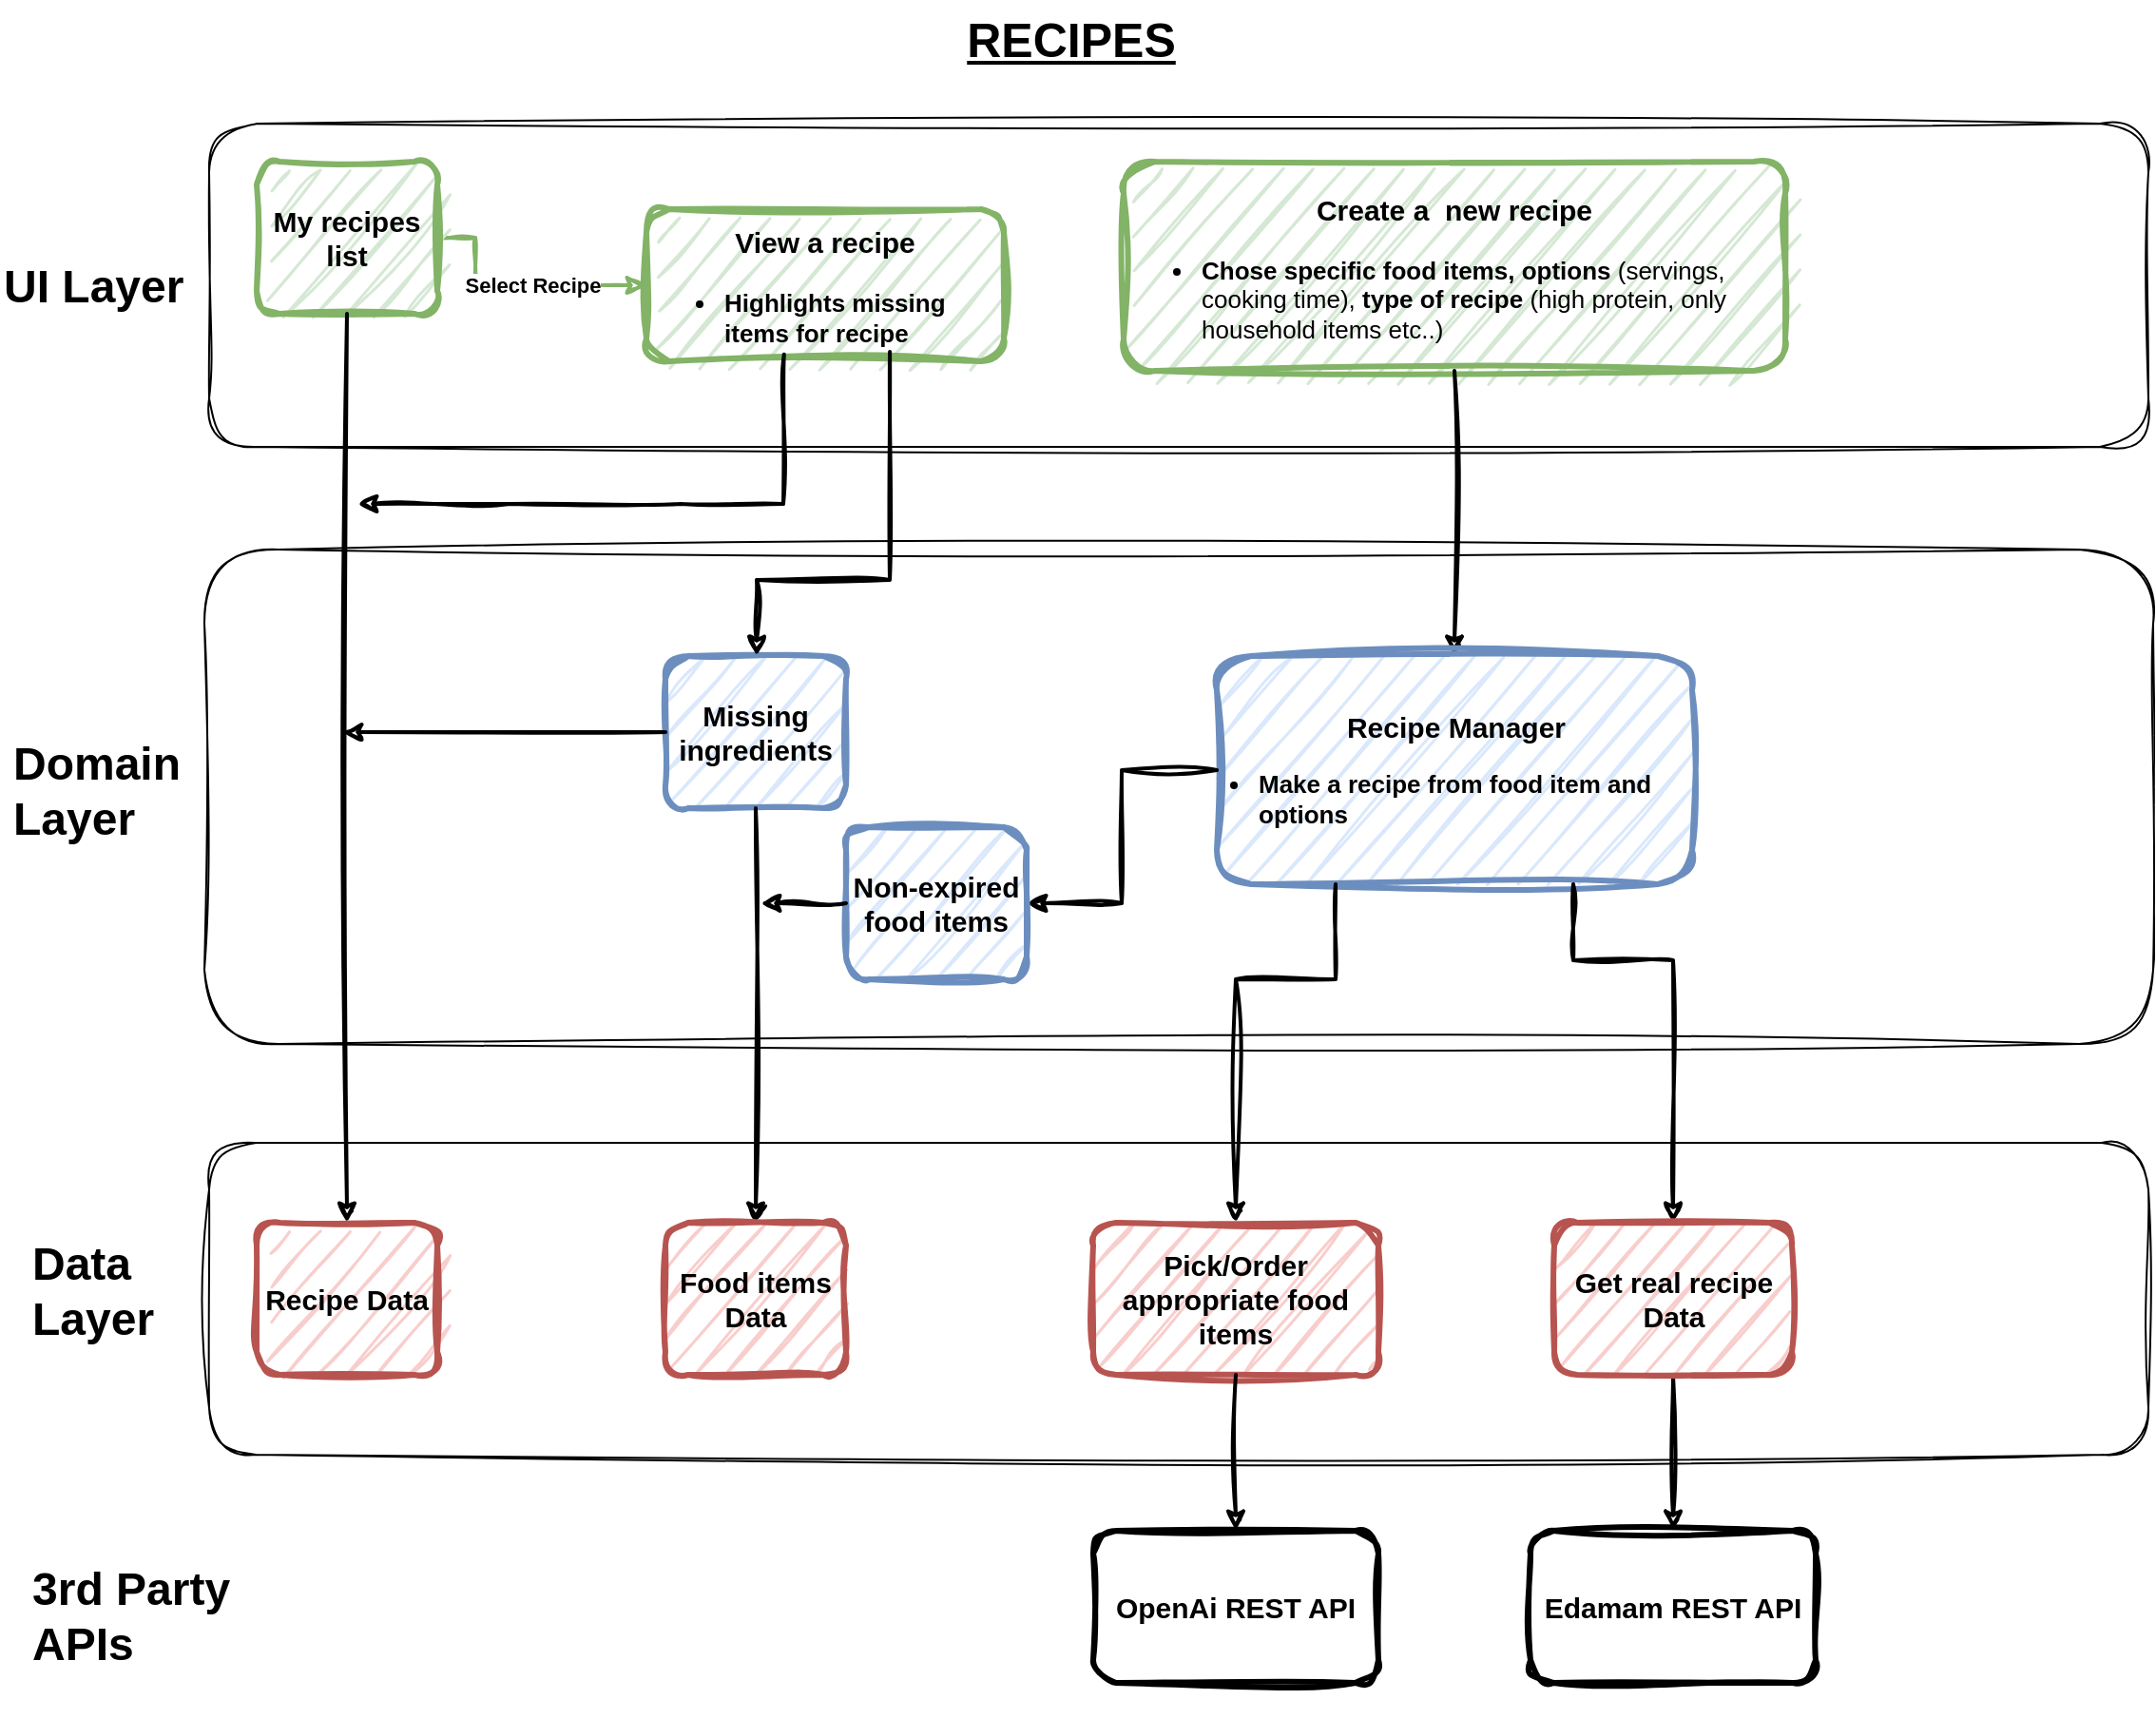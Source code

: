 <mxfile version="24.7.17" pages="4">
  <diagram name="Recipes" id="5f0bae14-7c28-e335-631c-24af17079c00">
    <mxGraphModel dx="2607" dy="1649" grid="1" gridSize="10" guides="1" tooltips="1" connect="1" arrows="1" fold="1" page="1" pageScale="1" pageWidth="1169" pageHeight="827" background="none" math="0" shadow="0">
      <root>
        <mxCell id="0" />
        <mxCell id="1" parent="0" />
        <mxCell id="2UMnR_WibWzh6iIHSxyf-1" value="" style="rounded=1;whiteSpace=wrap;html=1;sketch=1;curveFitting=1;jiggle=2;" vertex="1" parent="1">
          <mxGeometry x="122" y="80" width="1020" height="170" as="geometry" />
        </mxCell>
        <mxCell id="kBmUnrdPFpruGlUo7dz6-3" value="&lt;h1 style=&quot;margin-top: 0px;&quot;&gt;&lt;font&gt;UI Layer&lt;/font&gt;&lt;/h1&gt;" style="text;html=1;whiteSpace=wrap;overflow=hidden;rounded=0;sketch=1;curveFitting=1;jiggle=2;fontFamily=Helvetica;" vertex="1" parent="1">
          <mxGeometry x="12" y="145" width="160" height="40" as="geometry" />
        </mxCell>
        <mxCell id="kBmUnrdPFpruGlUo7dz6-4" value="" style="rounded=1;whiteSpace=wrap;html=1;sketch=1;curveFitting=1;jiggle=2;" vertex="1" parent="1">
          <mxGeometry x="119.5" y="304" width="1025" height="260" as="geometry" />
        </mxCell>
        <mxCell id="kBmUnrdPFpruGlUo7dz6-5" value="&lt;h1 style=&quot;margin-top: 0px;&quot;&gt;Domain Layer&lt;/h1&gt;" style="text;html=1;whiteSpace=wrap;overflow=hidden;rounded=0;" vertex="1" parent="1">
          <mxGeometry x="17" y="396" width="160" height="76" as="geometry" />
        </mxCell>
        <mxCell id="kBmUnrdPFpruGlUo7dz6-6" value="" style="rounded=1;whiteSpace=wrap;html=1;sketch=1;curveFitting=1;jiggle=2;" vertex="1" parent="1">
          <mxGeometry x="122" y="616" width="1020" height="164" as="geometry" />
        </mxCell>
        <mxCell id="kBmUnrdPFpruGlUo7dz6-7" value="&lt;h1 style=&quot;margin-top: 0px;&quot;&gt;Data Layer&amp;nbsp;&lt;/h1&gt;" style="text;html=1;whiteSpace=wrap;overflow=hidden;rounded=0;" vertex="1" parent="1">
          <mxGeometry x="27" y="658.5" width="120" height="85" as="geometry" />
        </mxCell>
        <mxCell id="kBmUnrdPFpruGlUo7dz6-34" style="edgeStyle=orthogonalEdgeStyle;rounded=0;orthogonalLoop=1;jettySize=auto;html=1;entryX=0;entryY=0.5;entryDx=0;entryDy=0;strokeWidth=2;fillColor=#d5e8d4;strokeColor=#82b366;sketch=1;curveFitting=1;jiggle=2;" edge="1" parent="1" source="kBmUnrdPFpruGlUo7dz6-8" target="kBmUnrdPFpruGlUo7dz6-11">
          <mxGeometry relative="1" as="geometry">
            <Array as="points">
              <mxPoint x="262" y="140" />
              <mxPoint x="262" y="165" />
            </Array>
          </mxGeometry>
        </mxCell>
        <mxCell id="kBmUnrdPFpruGlUo7dz6-35" value="&lt;b&gt;Select Recipe&lt;/b&gt;" style="edgeLabel;html=1;align=center;verticalAlign=middle;resizable=0;points=[];" vertex="1" connectable="0" parent="kBmUnrdPFpruGlUo7dz6-34">
          <mxGeometry x="-0.289" relative="1" as="geometry">
            <mxPoint x="27" as="offset" />
          </mxGeometry>
        </mxCell>
        <mxCell id="kBmUnrdPFpruGlUo7dz6-8" value="&lt;h3 style=&quot;font-size: 15px;&quot;&gt;My recipes list&lt;/h3&gt;" style="rounded=1;whiteSpace=wrap;html=1;fillColor=#d5e8d4;strokeColor=#82b366;fillStyle=hatch;strokeWidth=3;perimeterSpacing=0;sketch=1;curveFitting=1;jiggle=2;" vertex="1" parent="1">
          <mxGeometry x="147" y="100" width="95" height="80" as="geometry" />
        </mxCell>
        <mxCell id="kBmUnrdPFpruGlUo7dz6-9" value="&lt;h3 style=&quot;font-size: 15px;&quot;&gt;Recipe Data&lt;/h3&gt;" style="rounded=1;whiteSpace=wrap;html=1;fillColor=#f8cecc;strokeColor=#b85450;fillStyle=hatch;strokeWidth=3;perimeterSpacing=0;sketch=1;curveFitting=1;jiggle=2;" vertex="1" parent="1">
          <mxGeometry x="147" y="658" width="95" height="80" as="geometry" />
        </mxCell>
        <mxCell id="kBmUnrdPFpruGlUo7dz6-10" value="" style="endArrow=classic;html=1;rounded=0;entryX=0.5;entryY=0;entryDx=0;entryDy=0;spacingTop=0;fontSize=1;horizontal=1;strokeWidth=2;endSize=6;startSize=5;jumpSize=6;sketch=1;curveFitting=1;jiggle=2;exitX=0.5;exitY=1;exitDx=0;exitDy=0;sourcePerimeterSpacing=0;" edge="1" parent="1" source="kBmUnrdPFpruGlUo7dz6-8" target="kBmUnrdPFpruGlUo7dz6-9">
          <mxGeometry width="50" height="50" relative="1" as="geometry">
            <mxPoint x="492" y="380" as="sourcePoint" />
            <mxPoint x="192" y="290" as="targetPoint" />
            <Array as="points" />
          </mxGeometry>
        </mxCell>
        <mxCell id="kBmUnrdPFpruGlUo7dz6-11" value="&lt;h3 style=&quot;font-size: 15px;&quot;&gt;View a recipe&lt;/h3&gt;&lt;div&gt;&lt;ul style=&quot;font-size: 13px;&quot;&gt;&lt;li style=&quot;text-align: left;&quot;&gt;&lt;span style=&quot;background-color: initial;&quot;&gt;&lt;b&gt;Highlights missing items for recipe&lt;/b&gt;&lt;/span&gt;&lt;/li&gt;&lt;/ul&gt;&lt;/div&gt;" style="rounded=1;whiteSpace=wrap;html=1;fillColor=#d5e8d4;strokeColor=#82b366;fillStyle=hatch;strokeWidth=3;perimeterSpacing=0;sketch=1;curveFitting=1;jiggle=2;" vertex="1" parent="1">
          <mxGeometry x="352" y="125" width="188" height="80" as="geometry" />
        </mxCell>
        <mxCell id="kBmUnrdPFpruGlUo7dz6-14" value="&lt;h3 style=&quot;font-size: 15px;&quot;&gt;Missing ingredients&lt;/h3&gt;" style="rounded=1;whiteSpace=wrap;html=1;fillColor=#dae8fc;strokeColor=#6c8ebf;fillStyle=hatch;strokeWidth=3;perimeterSpacing=0;sketch=1;curveFitting=1;jiggle=2;" vertex="1" parent="1">
          <mxGeometry x="362" y="360" width="95" height="80" as="geometry" />
        </mxCell>
        <mxCell id="kBmUnrdPFpruGlUo7dz6-33" style="edgeStyle=orthogonalEdgeStyle;rounded=0;orthogonalLoop=1;jettySize=auto;html=1;strokeWidth=2;sketch=1;curveFitting=1;jiggle=2;exitX=0.5;exitY=1;exitDx=0;exitDy=0;" edge="1" parent="1" source="kBmUnrdPFpruGlUo7dz6-14" target="kBmUnrdPFpruGlUo7dz6-16">
          <mxGeometry relative="1" as="geometry" />
        </mxCell>
        <mxCell id="kBmUnrdPFpruGlUo7dz6-16" value="&lt;h3 style=&quot;font-size: 15px;&quot;&gt;Food items Data&lt;/h3&gt;" style="rounded=1;whiteSpace=wrap;html=1;fillColor=#f8cecc;strokeColor=#b85450;fillStyle=hatch;strokeWidth=3;perimeterSpacing=0;sketch=1;curveFitting=1;jiggle=2;" vertex="1" parent="1">
          <mxGeometry x="362" y="658" width="95" height="80" as="geometry" />
        </mxCell>
        <mxCell id="kBmUnrdPFpruGlUo7dz6-21" value="&lt;h3 style=&quot;font-size: 15px;&quot;&gt;Create a&amp;nbsp; new recipe&lt;/h3&gt;&lt;div style=&quot;font-size: 13px;&quot;&gt;&lt;ul style=&quot;&quot;&gt;&lt;li style=&quot;text-align: left;&quot;&gt;&lt;b&gt;Chose specific food items,&lt;/b&gt;&lt;b style=&quot;background-color: initial;&quot;&gt;&amp;nbsp;options&amp;nbsp;&lt;/b&gt;&lt;span style=&quot;background-color: initial;&quot;&gt;(servings, cooking time),&lt;/span&gt;&lt;b style=&quot;background-color: initial;&quot;&gt; type of recipe&lt;/b&gt;&lt;span style=&quot;background-color: initial;&quot;&gt;&amp;nbsp;&lt;/span&gt;&lt;span style=&quot;background-color: initial;&quot;&gt;(high protein, only household items etc..)&lt;/span&gt;&lt;/li&gt;&lt;/ul&gt;&lt;/div&gt;" style="rounded=1;whiteSpace=wrap;html=1;fillColor=#d5e8d4;strokeColor=#82b366;fillStyle=hatch;strokeWidth=3;perimeterSpacing=0;sketch=1;curveFitting=1;jiggle=2;" vertex="1" parent="1">
          <mxGeometry x="603" y="100" width="348" height="110" as="geometry" />
        </mxCell>
        <mxCell id="kBmUnrdPFpruGlUo7dz6-45" style="edgeStyle=orthogonalEdgeStyle;rounded=0;orthogonalLoop=1;jettySize=auto;html=1;strokeWidth=2;sketch=1;curveFitting=1;jiggle=2;exitX=0.5;exitY=1;exitDx=0;exitDy=0;" edge="1" parent="1" source="kBmUnrdPFpruGlUo7dz6-21" target="kBmUnrdPFpruGlUo7dz6-22">
          <mxGeometry relative="1" as="geometry" />
        </mxCell>
        <mxCell id="kBmUnrdPFpruGlUo7dz6-22" value="&lt;h3 style=&quot;&quot;&gt;&lt;div style=&quot;&quot;&gt;&lt;div style=&quot;text-align: center;&quot;&gt;&lt;span style=&quot;background-color: initial;&quot;&gt;&lt;font style=&quot;font-size: 15px;&quot;&gt;Recipe Manager&lt;/font&gt;&lt;/span&gt;&lt;/div&gt;&lt;ul style=&quot;font-size: 13px; padding-left: 20px;&quot;&gt;&lt;li style=&quot;&quot;&gt;Make a recipe from food item and options&lt;/li&gt;&lt;/ul&gt;&lt;/div&gt;&lt;/h3&gt;" style="rounded=1;whiteSpace=wrap;html=1;fillColor=#dae8fc;strokeColor=#6c8ebf;fillStyle=hatch;strokeWidth=3;perimeterSpacing=0;sketch=1;curveFitting=1;jiggle=2;align=left;" vertex="1" parent="1">
          <mxGeometry x="652" y="360" width="250" height="120" as="geometry" />
        </mxCell>
        <mxCell id="kBmUnrdPFpruGlUo7dz6-24" value="" style="endArrow=classic;html=1;rounded=0;sketch=1;curveFitting=1;jiggle=2;strokeWidth=2;exitX=0;exitY=0.5;exitDx=0;exitDy=0;" edge="1" parent="1" source="kBmUnrdPFpruGlUo7dz6-14">
          <mxGeometry width="50" height="50" relative="1" as="geometry">
            <mxPoint x="270" y="424" as="sourcePoint" />
            <mxPoint x="192" y="400" as="targetPoint" />
          </mxGeometry>
        </mxCell>
        <mxCell id="kBmUnrdPFpruGlUo7dz6-26" value="" style="endArrow=classic;html=1;rounded=0;strokeWidth=2;sketch=1;curveFitting=1;jiggle=2;exitX=0.385;exitY=0.955;exitDx=0;exitDy=0;exitPerimeter=0;" edge="1" parent="1" source="kBmUnrdPFpruGlUo7dz6-11">
          <mxGeometry width="50" height="50" relative="1" as="geometry">
            <mxPoint x="572" y="450" as="sourcePoint" />
            <mxPoint x="200" y="280" as="targetPoint" />
            <Array as="points">
              <mxPoint x="424" y="280" />
              <mxPoint x="370" y="280" />
              <mxPoint x="280" y="280" />
            </Array>
          </mxGeometry>
        </mxCell>
        <mxCell id="kBmUnrdPFpruGlUo7dz6-32" style="edgeStyle=orthogonalEdgeStyle;rounded=0;orthogonalLoop=1;jettySize=auto;html=1;strokeWidth=2;sketch=1;curveFitting=1;jiggle=2;exitX=0.681;exitY=0.938;exitDx=0;exitDy=0;exitPerimeter=0;" edge="1" parent="1" source="kBmUnrdPFpruGlUo7dz6-11" target="kBmUnrdPFpruGlUo7dz6-14">
          <mxGeometry relative="1" as="geometry">
            <mxPoint x="465" y="207" as="sourcePoint" />
            <Array as="points">
              <mxPoint x="480" y="320" />
              <mxPoint x="410" y="320" />
            </Array>
          </mxGeometry>
        </mxCell>
        <mxCell id="kBmUnrdPFpruGlUo7dz6-43" style="edgeStyle=orthogonalEdgeStyle;rounded=0;orthogonalLoop=1;jettySize=auto;html=1;strokeWidth=2;sketch=1;curveFitting=1;jiggle=2;exitX=0.25;exitY=1;exitDx=0;exitDy=0;" edge="1" parent="1" source="kBmUnrdPFpruGlUo7dz6-22" target="kBmUnrdPFpruGlUo7dz6-36">
          <mxGeometry relative="1" as="geometry">
            <Array as="points">
              <mxPoint x="715" y="530" />
              <mxPoint x="662" y="530" />
            </Array>
          </mxGeometry>
        </mxCell>
        <mxCell id="kBmUnrdPFpruGlUo7dz6-36" value="&lt;h3 style=&quot;font-size: 15px;&quot;&gt;&lt;span style=&quot;text-align: left;&quot;&gt;Pick/Order appropriate food items&lt;/span&gt;&lt;br&gt;&lt;/h3&gt;" style="rounded=1;whiteSpace=wrap;html=1;fillColor=#f8cecc;strokeColor=#b85450;fillStyle=hatch;strokeWidth=3;perimeterSpacing=0;sketch=1;curveFitting=1;jiggle=2;" vertex="1" parent="1">
          <mxGeometry x="587" y="658" width="150" height="80" as="geometry" />
        </mxCell>
        <mxCell id="kBmUnrdPFpruGlUo7dz6-37" value="&lt;h1 style=&quot;margin-top: 0px;&quot;&gt;3rd Party APIs&lt;/h1&gt;" style="text;html=1;whiteSpace=wrap;overflow=hidden;rounded=0;" vertex="1" parent="1">
          <mxGeometry x="27" y="830" width="120" height="85" as="geometry" />
        </mxCell>
        <mxCell id="kBmUnrdPFpruGlUo7dz6-39" style="edgeStyle=orthogonalEdgeStyle;rounded=0;orthogonalLoop=1;jettySize=auto;html=1;strokeWidth=2;sketch=1;curveFitting=1;jiggle=2;exitX=0.5;exitY=1;exitDx=0;exitDy=0;" edge="1" parent="1" source="kBmUnrdPFpruGlUo7dz6-36" target="kBmUnrdPFpruGlUo7dz6-38">
          <mxGeometry relative="1" as="geometry" />
        </mxCell>
        <mxCell id="kBmUnrdPFpruGlUo7dz6-38" value="&lt;h3 style=&quot;font-size: 15px;&quot;&gt;OpenAi REST API&lt;/h3&gt;" style="rounded=1;whiteSpace=wrap;html=1;fillStyle=hatch;strokeWidth=3;perimeterSpacing=0;sketch=1;curveFitting=1;jiggle=2;" vertex="1" parent="1">
          <mxGeometry x="587" y="820" width="150" height="80" as="geometry" />
        </mxCell>
        <mxCell id="kBmUnrdPFpruGlUo7dz6-42" style="edgeStyle=orthogonalEdgeStyle;rounded=0;orthogonalLoop=1;jettySize=auto;html=1;strokeWidth=2;sketch=1;curveFitting=1;jiggle=2;exitX=0.5;exitY=1;exitDx=0;exitDy=0;" edge="1" parent="1" source="kBmUnrdPFpruGlUo7dz6-41" target="kBmUnrdPFpruGlUo7dz6-40">
          <mxGeometry relative="1" as="geometry" />
        </mxCell>
        <mxCell id="kBmUnrdPFpruGlUo7dz6-40" value="&lt;h3 style=&quot;font-size: 15px;&quot;&gt;&lt;span style=&quot;background-color: initial;&quot;&gt;Edamam REST API&lt;/span&gt;&lt;br&gt;&lt;/h3&gt;" style="rounded=1;whiteSpace=wrap;html=1;fillStyle=hatch;strokeWidth=3;perimeterSpacing=0;sketch=1;curveFitting=1;jiggle=2;" vertex="1" parent="1">
          <mxGeometry x="817" y="820" width="150" height="80" as="geometry" />
        </mxCell>
        <mxCell id="kBmUnrdPFpruGlUo7dz6-44" style="edgeStyle=orthogonalEdgeStyle;rounded=0;orthogonalLoop=1;jettySize=auto;html=1;strokeWidth=2;sketch=1;curveFitting=1;jiggle=2;exitX=0.75;exitY=1;exitDx=0;exitDy=0;" edge="1" parent="1" source="kBmUnrdPFpruGlUo7dz6-22" target="kBmUnrdPFpruGlUo7dz6-41">
          <mxGeometry relative="1" as="geometry">
            <Array as="points">
              <mxPoint x="840" y="520" />
              <mxPoint x="892" y="520" />
            </Array>
          </mxGeometry>
        </mxCell>
        <mxCell id="kBmUnrdPFpruGlUo7dz6-41" value="&lt;h3 style=&quot;font-size: 15px;&quot;&gt;&lt;span style=&quot;text-align: left;&quot;&gt;Get real recipe Data&lt;/span&gt;&lt;br&gt;&lt;/h3&gt;" style="rounded=1;whiteSpace=wrap;html=1;fillColor=#f8cecc;strokeColor=#b85450;fillStyle=hatch;strokeWidth=3;perimeterSpacing=0;sketch=1;curveFitting=1;jiggle=2;" vertex="1" parent="1">
          <mxGeometry x="829.5" y="658" width="125" height="80" as="geometry" />
        </mxCell>
        <mxCell id="kBmUnrdPFpruGlUo7dz6-48" style="edgeStyle=orthogonalEdgeStyle;rounded=0;orthogonalLoop=1;jettySize=auto;html=1;strokeWidth=2;sketch=1;curveFitting=1;jiggle=2;exitX=0;exitY=0.5;exitDx=0;exitDy=0;" edge="1" parent="1" source="kBmUnrdPFpruGlUo7dz6-22" target="kBmUnrdPFpruGlUo7dz6-46">
          <mxGeometry relative="1" as="geometry" />
        </mxCell>
        <mxCell id="kBmUnrdPFpruGlUo7dz6-46" value="&lt;h3 style=&quot;font-size: 15px;&quot;&gt;Non-expired food items&lt;/h3&gt;" style="rounded=1;whiteSpace=wrap;html=1;fillColor=#dae8fc;strokeColor=#6c8ebf;fillStyle=hatch;strokeWidth=3;perimeterSpacing=0;sketch=1;curveFitting=1;jiggle=2;" vertex="1" parent="1">
          <mxGeometry x="457" y="450" width="95" height="80" as="geometry" />
        </mxCell>
        <mxCell id="kBmUnrdPFpruGlUo7dz6-47" value="" style="endArrow=classic;html=1;rounded=0;entryX=0;entryY=0.5;entryDx=0;entryDy=0;strokeWidth=2;sketch=1;curveFitting=1;jiggle=2;exitX=0;exitY=0.5;exitDx=0;exitDy=0;" edge="1" parent="1" source="kBmUnrdPFpruGlUo7dz6-46">
          <mxGeometry width="50" height="50" relative="1" as="geometry">
            <mxPoint x="712" y="480" as="sourcePoint" />
            <mxPoint x="412" y="490" as="targetPoint" />
          </mxGeometry>
        </mxCell>
        <mxCell id="kBmUnrdPFpruGlUo7dz6-49" value="&lt;span style=&quot;font-size: 25px;&quot;&gt;RECIPES&lt;/span&gt;" style="text;html=1;align=center;verticalAlign=middle;resizable=0;points=[];autosize=1;strokeColor=none;fillColor=none;fontSize=25;fontStyle=5" vertex="1" parent="1">
          <mxGeometry x="510" y="15" width="130" height="40" as="geometry" />
        </mxCell>
      </root>
    </mxGraphModel>
  </diagram>
  <diagram id="EQAx6T4KS5A-mvEifLoN" name="Overview">
    <mxGraphModel dx="1434" dy="907" grid="1" gridSize="10" guides="1" tooltips="1" connect="1" arrows="1" fold="1" page="1" pageScale="1" pageWidth="1169" pageHeight="827" math="0" shadow="0">
      <root>
        <mxCell id="0" />
        <mxCell id="1" parent="0" />
        <mxCell id="lAnkNxIDWEyGrCfgzlGp-1" value="" style="rounded=1;whiteSpace=wrap;html=1;sketch=1;curveFitting=1;jiggle=2;" vertex="1" parent="1">
          <mxGeometry x="122" y="80" width="1020" height="170" as="geometry" />
        </mxCell>
        <mxCell id="lAnkNxIDWEyGrCfgzlGp-2" value="&lt;h1 style=&quot;margin-top: 0px;&quot;&gt;&lt;font&gt;UI Layer&lt;/font&gt;&lt;/h1&gt;" style="text;html=1;whiteSpace=wrap;overflow=hidden;rounded=0;sketch=1;curveFitting=1;jiggle=2;fontFamily=Helvetica;" vertex="1" parent="1">
          <mxGeometry x="12" y="145" width="160" height="40" as="geometry" />
        </mxCell>
        <mxCell id="lAnkNxIDWEyGrCfgzlGp-3" value="" style="rounded=1;whiteSpace=wrap;html=1;sketch=1;curveFitting=1;jiggle=2;" vertex="1" parent="1">
          <mxGeometry x="132" y="304" width="1025" height="260" as="geometry" />
        </mxCell>
        <mxCell id="lAnkNxIDWEyGrCfgzlGp-4" value="&lt;h1 style=&quot;margin-top: 0px;&quot;&gt;Domain Layer&lt;/h1&gt;" style="text;html=1;whiteSpace=wrap;overflow=hidden;rounded=0;" vertex="1" parent="1">
          <mxGeometry x="17" y="396" width="160" height="76" as="geometry" />
        </mxCell>
        <mxCell id="lAnkNxIDWEyGrCfgzlGp-5" value="" style="rounded=1;whiteSpace=wrap;html=1;sketch=1;curveFitting=1;jiggle=2;" vertex="1" parent="1">
          <mxGeometry x="132" y="616" width="1020" height="164" as="geometry" />
        </mxCell>
        <mxCell id="lAnkNxIDWEyGrCfgzlGp-6" value="&lt;h1 style=&quot;margin-top: 0px;&quot;&gt;Data Layer&amp;nbsp;&lt;/h1&gt;" style="text;html=1;whiteSpace=wrap;overflow=hidden;rounded=0;" vertex="1" parent="1">
          <mxGeometry x="27" y="658.5" width="120" height="85" as="geometry" />
        </mxCell>
        <mxCell id="W9LzZdgJrvjjZh-rB-Qm-1" style="edgeStyle=orthogonalEdgeStyle;rounded=0;orthogonalLoop=1;jettySize=auto;html=1;entryX=0.5;entryY=0;entryDx=0;entryDy=0;strokeWidth=2;sketch=1;curveFitting=1;jiggle=2;" edge="1" parent="1" source="lAnkNxIDWEyGrCfgzlGp-9" target="lAnkNxIDWEyGrCfgzlGp-13">
          <mxGeometry relative="1" as="geometry" />
        </mxCell>
        <mxCell id="lAnkNxIDWEyGrCfgzlGp-9" value="&lt;h3 style=&quot;font-size: 15px;&quot;&gt;Households&lt;/h3&gt;" style="rounded=1;whiteSpace=wrap;html=1;fillColor=#d5e8d4;strokeColor=#82b366;fillStyle=hatch;strokeWidth=3;perimeterSpacing=0;sketch=1;curveFitting=1;jiggle=2;" vertex="1" parent="1">
          <mxGeometry x="177" y="120" width="95" height="80" as="geometry" />
        </mxCell>
        <mxCell id="lAnkNxIDWEyGrCfgzlGp-10" value="&lt;h3 style=&quot;font-size: 15px;&quot;&gt;Household D&lt;span style=&quot;background-color: initial; font-weight: normal;&quot;&gt;ata&lt;/span&gt;&lt;/h3&gt;" style="rounded=1;whiteSpace=wrap;html=1;fillColor=#f8cecc;strokeColor=#b85450;fillStyle=hatch;strokeWidth=3;perimeterSpacing=0;sketch=1;curveFitting=1;jiggle=2;" vertex="1" parent="1">
          <mxGeometry x="181" y="658" width="95" height="80" as="geometry" />
        </mxCell>
        <mxCell id="W9LzZdgJrvjjZh-rB-Qm-2" style="edgeStyle=orthogonalEdgeStyle;rounded=0;orthogonalLoop=1;jettySize=auto;html=1;entryX=0.5;entryY=0;entryDx=0;entryDy=0;strokeWidth=2;sketch=1;curveFitting=1;jiggle=2;" edge="1" parent="1" source="lAnkNxIDWEyGrCfgzlGp-13" target="lAnkNxIDWEyGrCfgzlGp-10">
          <mxGeometry relative="1" as="geometry" />
        </mxCell>
        <mxCell id="lAnkNxIDWEyGrCfgzlGp-13" value="&lt;h3 style=&quot;font-size: 15px;&quot;&gt;&lt;ul style=&quot;padding-left: 20px;&quot;&gt;&lt;li&gt;Modify household&lt;/li&gt;&lt;li&gt;Add household&lt;/li&gt;&lt;/ul&gt;&lt;/h3&gt;" style="rounded=1;whiteSpace=wrap;html=1;fillColor=#dae8fc;strokeColor=#6c8ebf;fillStyle=hatch;strokeWidth=3;perimeterSpacing=0;sketch=1;curveFitting=1;jiggle=2;align=left;" vertex="1" parent="1">
          <mxGeometry x="147" y="392" width="163" height="80" as="geometry" />
        </mxCell>
        <mxCell id="lAnkNxIDWEyGrCfgzlGp-15" value="&lt;h3 style=&quot;font-size: 15px;&quot;&gt;Food items Data&lt;/h3&gt;" style="rounded=1;whiteSpace=wrap;html=1;fillColor=#f8cecc;strokeColor=#b85450;fillStyle=hatch;strokeWidth=3;perimeterSpacing=0;sketch=1;curveFitting=1;jiggle=2;" vertex="1" parent="1">
          <mxGeometry x="383.5" y="658" width="95" height="80" as="geometry" />
        </mxCell>
        <mxCell id="lAnkNxIDWEyGrCfgzlGp-34" value="&lt;span style=&quot;font-size: 25px;&quot;&gt;OVERVIEW&lt;/span&gt;" style="text;html=1;align=center;verticalAlign=middle;resizable=0;points=[];autosize=1;strokeColor=none;fillColor=none;fontSize=25;fontStyle=5" vertex="1" parent="1">
          <mxGeometry x="495" y="15" width="160" height="40" as="geometry" />
        </mxCell>
        <mxCell id="YfQNQKK6J76rFnjM2ni2-4" style="edgeStyle=orthogonalEdgeStyle;rounded=0;orthogonalLoop=1;jettySize=auto;html=1;strokeWidth=2;sketch=1;curveFitting=1;jiggle=2;" edge="1" parent="1" source="YfQNQKK6J76rFnjM2ni2-3" target="lAnkNxIDWEyGrCfgzlGp-15">
          <mxGeometry relative="1" as="geometry" />
        </mxCell>
        <mxCell id="YfQNQKK6J76rFnjM2ni2-3" value="&lt;h3 style=&quot;text-align: center; font-size: 15px;&quot;&gt;List food items&lt;/h3&gt;&lt;div&gt;&lt;ul style=&quot;padding-left: 20px;&quot;&gt;&lt;li&gt;&lt;b&gt;Filters&lt;/b&gt;: (decreasing expriy date food category etc.)&lt;/li&gt;&lt;li&gt;&lt;b&gt;Search bar&lt;/b&gt;&lt;/li&gt;&lt;li&gt;&lt;b&gt;Add new food item&lt;/b&gt;&lt;/li&gt;&lt;/ul&gt;&lt;/div&gt;" style="rounded=1;whiteSpace=wrap;html=1;fillColor=#d5e8d4;strokeColor=#82b366;fillStyle=hatch;strokeWidth=3;perimeterSpacing=0;sketch=1;curveFitting=1;jiggle=2;align=left;" vertex="1" parent="1">
          <mxGeometry x="326" y="110" width="210" height="100" as="geometry" />
        </mxCell>
        <mxCell id="YfQNQKK6J76rFnjM2ni2-5" style="edgeStyle=orthogonalEdgeStyle;rounded=0;orthogonalLoop=1;jettySize=auto;html=1;entryX=0.5;entryY=0;entryDx=0;entryDy=0;strokeWidth=2;sketch=1;curveFitting=1;jiggle=2;" edge="1" source="YfQNQKK6J76rFnjM2ni2-6" target="YfQNQKK6J76rFnjM2ni2-7" parent="1">
          <mxGeometry relative="1" as="geometry">
            <mxPoint x="837.5" y="402.0" as="targetPoint" />
          </mxGeometry>
        </mxCell>
        <mxCell id="YfQNQKK6J76rFnjM2ni2-6" value="&lt;h3 style=&quot;font-size: 15px;&quot;&gt;Profile&lt;/h3&gt;" style="rounded=1;whiteSpace=wrap;html=1;fillColor=#d5e8d4;strokeColor=#82b366;fillStyle=hatch;strokeWidth=3;perimeterSpacing=0;sketch=1;curveFitting=1;jiggle=2;" vertex="1" parent="1">
          <mxGeometry x="790" y="120" width="95" height="80" as="geometry" />
        </mxCell>
        <mxCell id="YfQNQKK6J76rFnjM2ni2-7" value="&lt;h3 style=&quot;font-size: 15px;&quot;&gt;Profile&amp;nbsp;&lt;span style=&quot;background-color: initial;&quot;&gt;Data&lt;/span&gt;&lt;/h3&gt;" style="rounded=1;whiteSpace=wrap;html=1;fillColor=#f8cecc;strokeColor=#b85450;fillStyle=hatch;strokeWidth=3;perimeterSpacing=0;sketch=1;curveFitting=1;jiggle=2;align=center;" vertex="1" parent="1">
          <mxGeometry x="790" y="658" width="95" height="80" as="geometry" />
        </mxCell>
        <mxCell id="4rJUNRvopHZCuv8tL1Gv-1" value="&lt;h3 style=&quot;font-size: 15px;&quot;&gt;Food items Data&lt;/h3&gt;" style="rounded=1;whiteSpace=wrap;html=1;fillColor=#f8cecc;strokeColor=#b85450;fillStyle=hatch;strokeWidth=3;perimeterSpacing=0;sketch=1;curveFitting=1;jiggle=2;" vertex="1" parent="1">
          <mxGeometry x="617.5" y="658" width="95" height="80" as="geometry" />
        </mxCell>
        <mxCell id="4rJUNRvopHZCuv8tL1Gv-2" style="edgeStyle=orthogonalEdgeStyle;rounded=0;orthogonalLoop=1;jettySize=auto;html=1;strokeWidth=2;sketch=1;curveFitting=1;jiggle=2;" edge="1" source="4rJUNRvopHZCuv8tL1Gv-3" target="4rJUNRvopHZCuv8tL1Gv-1" parent="1">
          <mxGeometry relative="1" as="geometry" />
        </mxCell>
        <mxCell id="4rJUNRvopHZCuv8tL1Gv-3" value="&lt;h3 style=&quot;text-align: center; font-size: 15px;&quot;&gt;List recipes&lt;/h3&gt;&lt;div&gt;&lt;ul style=&quot;padding-left: 20px;&quot;&gt;&lt;li&gt;&lt;b&gt;Filters&lt;/b&gt;: (missing ingredients, vegan etc.)&lt;/li&gt;&lt;li&gt;&lt;b&gt;Search bar&lt;/b&gt;&lt;/li&gt;&lt;li&gt;&lt;b&gt;Add new recipe&lt;/b&gt;&lt;/li&gt;&lt;/ul&gt;&lt;/div&gt;" style="rounded=1;whiteSpace=wrap;html=1;fillColor=#d5e8d4;strokeColor=#82b366;fillStyle=hatch;strokeWidth=3;perimeterSpacing=0;sketch=1;curveFitting=1;jiggle=2;align=left;" vertex="1" parent="1">
          <mxGeometry x="560" y="110" width="210" height="100" as="geometry" />
        </mxCell>
      </root>
    </mxGraphModel>
  </diagram>
  <diagram id="2wOUk39KzuTYBzeXpWRB" name="Add Food">
    <mxGraphModel dx="1593" dy="1008" grid="1" gridSize="10" guides="1" tooltips="1" connect="1" arrows="1" fold="1" page="1" pageScale="1" pageWidth="1169" pageHeight="827" math="0" shadow="0">
      <root>
        <mxCell id="0" />
        <mxCell id="1" parent="0" />
        <mxCell id="eGGhI4YwiIRE583V5EnX-1" value="" style="rounded=1;whiteSpace=wrap;html=1;sketch=1;curveFitting=1;jiggle=2;" vertex="1" parent="1">
          <mxGeometry x="122" y="80" width="1020" height="170" as="geometry" />
        </mxCell>
        <mxCell id="eGGhI4YwiIRE583V5EnX-2" value="&lt;h1 style=&quot;margin-top: 0px;&quot;&gt;&lt;font&gt;UI Layer&lt;/font&gt;&lt;/h1&gt;" style="text;html=1;whiteSpace=wrap;overflow=hidden;rounded=0;sketch=1;curveFitting=1;jiggle=2;fontFamily=Helvetica;" vertex="1" parent="1">
          <mxGeometry x="12" y="145" width="160" height="40" as="geometry" />
        </mxCell>
        <mxCell id="eGGhI4YwiIRE583V5EnX-3" value="" style="rounded=1;whiteSpace=wrap;html=1;sketch=1;curveFitting=1;jiggle=2;" vertex="1" parent="1">
          <mxGeometry x="119.5" y="304" width="1025" height="260" as="geometry" />
        </mxCell>
        <mxCell id="eGGhI4YwiIRE583V5EnX-4" value="&lt;h1 style=&quot;margin-top: 0px;&quot;&gt;Domain Layer&lt;/h1&gt;" style="text;html=1;whiteSpace=wrap;overflow=hidden;rounded=0;" vertex="1" parent="1">
          <mxGeometry x="17" y="396" width="160" height="76" as="geometry" />
        </mxCell>
        <mxCell id="eGGhI4YwiIRE583V5EnX-5" value="" style="rounded=1;whiteSpace=wrap;html=1;sketch=1;curveFitting=1;jiggle=2;" vertex="1" parent="1">
          <mxGeometry x="122" y="616" width="1020" height="164" as="geometry" />
        </mxCell>
        <mxCell id="eGGhI4YwiIRE583V5EnX-6" value="&lt;h1 style=&quot;margin-top: 0px;&quot;&gt;Data Layer&amp;nbsp;&lt;/h1&gt;" style="text;html=1;whiteSpace=wrap;overflow=hidden;rounded=0;" vertex="1" parent="1">
          <mxGeometry x="27" y="658.5" width="120" height="85" as="geometry" />
        </mxCell>
        <mxCell id="5aELn1486c2dbMGNkobK-5" style="edgeStyle=orthogonalEdgeStyle;rounded=0;orthogonalLoop=1;jettySize=auto;html=1;strokeWidth=2;sketch=1;curveFitting=1;jiggle=2;entryX=0.5;entryY=0;entryDx=0;entryDy=0;exitX=0.5;exitY=1;exitDx=0;exitDy=0;" edge="1" parent="1" source="eGGhI4YwiIRE583V5EnX-9" target="eGGhI4YwiIRE583V5EnX-10">
          <mxGeometry relative="1" as="geometry">
            <mxPoint x="632" y="280" as="targetPoint" />
            <Array as="points">
              <mxPoint x="707" y="440" />
              <mxPoint x="707" y="440" />
            </Array>
          </mxGeometry>
        </mxCell>
        <mxCell id="lsmW3dHhKyGb8w1hP1bu-4" value="&lt;b style=&quot;font-size: 13px;&quot;&gt;&lt;font style=&quot;font-size: 13px;&quot;&gt;Store new&lt;/font&gt;&lt;/b&gt;&lt;div style=&quot;font-size: 13px;&quot;&gt;&lt;b style=&quot;&quot;&gt;&lt;font style=&quot;font-size: 13px;&quot;&gt;Food Item&lt;/font&gt;&lt;/b&gt;&lt;/div&gt;" style="edgeLabel;html=1;align=center;verticalAlign=middle;resizable=0;points=[];" vertex="1" connectable="0" parent="5aELn1486c2dbMGNkobK-5">
          <mxGeometry x="0.223" y="3" relative="1" as="geometry">
            <mxPoint x="-3" as="offset" />
          </mxGeometry>
        </mxCell>
        <mxCell id="eGGhI4YwiIRE583V5EnX-9" value="&lt;h3 style=&quot;font-size: 15px;&quot;&gt;Manual add food item&lt;/h3&gt;&lt;div style=&quot;text-align: left;&quot;&gt;&lt;ul&gt;&lt;li&gt;Input fields for food item&lt;/li&gt;&lt;/ul&gt;&lt;/div&gt;" style="rounded=1;whiteSpace=wrap;html=1;fillColor=#d5e8d4;strokeColor=#82b366;fillStyle=hatch;strokeWidth=3;perimeterSpacing=0;sketch=1;curveFitting=1;jiggle=2;" vertex="1" parent="1">
          <mxGeometry x="625" y="110" width="163" height="95" as="geometry" />
        </mxCell>
        <mxCell id="eGGhI4YwiIRE583V5EnX-10" value="&lt;h3 style=&quot;font-size: 15px;&quot;&gt;Food items Data&lt;/h3&gt;" style="rounded=1;whiteSpace=wrap;html=1;fillColor=#f8cecc;strokeColor=#b85450;fillStyle=hatch;strokeWidth=3;perimeterSpacing=0;sketch=1;curveFitting=1;jiggle=2;" vertex="1" parent="1">
          <mxGeometry x="659" y="658" width="95" height="80" as="geometry" />
        </mxCell>
        <mxCell id="eGGhI4YwiIRE583V5EnX-24" value="&lt;h1 style=&quot;margin-top: 0px;&quot;&gt;3rd Party APIs&lt;/h1&gt;" style="text;html=1;whiteSpace=wrap;overflow=hidden;rounded=0;" vertex="1" parent="1">
          <mxGeometry x="27" y="830" width="120" height="85" as="geometry" />
        </mxCell>
        <mxCell id="eGGhI4YwiIRE583V5EnX-34" value="&lt;span style=&quot;font-size: 25px;&quot;&gt;Add Food Item&lt;/span&gt;" style="text;html=1;align=center;verticalAlign=middle;resizable=0;points=[];autosize=1;strokeColor=none;fillColor=none;fontSize=25;fontStyle=5" vertex="1" parent="1">
          <mxGeometry x="480" y="15" width="190" height="40" as="geometry" />
        </mxCell>
        <mxCell id="laX2A3z0bzZdJ9w2xSLV-6" style="edgeStyle=orthogonalEdgeStyle;rounded=0;orthogonalLoop=1;jettySize=auto;html=1;entryX=0;entryY=0.5;entryDx=0;entryDy=0;strokeColor=#82B366;strokeWidth=2;sketch=1;curveFitting=1;jiggle=2;" edge="1" parent="1" source="g11BYo_Bknl9xhzB3TaB-2" target="laX2A3z0bzZdJ9w2xSLV-3">
          <mxGeometry relative="1" as="geometry" />
        </mxCell>
        <mxCell id="laX2A3z0bzZdJ9w2xSLV-7" value="&lt;font size=&quot;1&quot; style=&quot;&quot; color=&quot;#ff0000&quot;&gt;&lt;b style=&quot;font-size: 13px;&quot;&gt;FOUND&lt;/b&gt;&lt;/font&gt;" style="edgeLabel;html=1;align=center;verticalAlign=middle;resizable=0;points=[];" vertex="1" connectable="0" parent="laX2A3z0bzZdJ9w2xSLV-6">
          <mxGeometry x="0.033" y="-1" relative="1" as="geometry">
            <mxPoint as="offset" />
          </mxGeometry>
        </mxCell>
        <mxCell id="5aELn1486c2dbMGNkobK-2" style="edgeStyle=orthogonalEdgeStyle;rounded=0;orthogonalLoop=1;jettySize=auto;html=1;entryX=0.5;entryY=0;entryDx=0;entryDy=0;strokeWidth=2;sketch=1;curveFitting=1;jiggle=2;" edge="1" parent="1" source="g11BYo_Bknl9xhzB3TaB-2" target="IHIle1BvaInROvlBWk0Z-1">
          <mxGeometry relative="1" as="geometry" />
        </mxCell>
        <mxCell id="g11BYo_Bknl9xhzB3TaB-2" value="&lt;h3 style=&quot;font-size: 15px;&quot;&gt;Scan Barcode&lt;/h3&gt;" style="rounded=1;whiteSpace=wrap;html=1;fillColor=#d5e8d4;strokeColor=#82b366;fillStyle=hatch;strokeWidth=3;perimeterSpacing=0;sketch=1;curveFitting=1;jiggle=2;" vertex="1" parent="1">
          <mxGeometry x="224.5" y="105" width="95" height="80" as="geometry" />
        </mxCell>
        <mxCell id="5aELn1486c2dbMGNkobK-3" style="edgeStyle=orthogonalEdgeStyle;rounded=0;orthogonalLoop=1;jettySize=auto;html=1;strokeWidth=2;sketch=1;curveFitting=1;jiggle=2;" edge="1" parent="1" source="g11BYo_Bknl9xhzB3TaB-3" target="5aELn1486c2dbMGNkobK-1">
          <mxGeometry relative="1" as="geometry" />
        </mxCell>
        <mxCell id="g11BYo_Bknl9xhzB3TaB-3" value="&lt;h3 style=&quot;font-size: 15px;&quot;&gt;Food facts Data&lt;/h3&gt;" style="rounded=1;whiteSpace=wrap;html=1;fillColor=#f8cecc;strokeColor=#b85450;fillStyle=hatch;strokeWidth=3;perimeterSpacing=0;sketch=1;curveFitting=1;jiggle=2;align=center;" vertex="1" parent="1">
          <mxGeometry x="224.5" y="658" width="95" height="80" as="geometry" />
        </mxCell>
        <mxCell id="IHIle1BvaInROvlBWk0Z-3" style="rounded=0;orthogonalLoop=1;jettySize=auto;html=1;exitX=1;exitY=0.25;exitDx=0;exitDy=0;fillColor=#d5e8d4;strokeColor=#82b366;strokeWidth=2;sketch=1;curveFitting=1;jiggle=2;entryX=0;entryY=0.5;entryDx=0;entryDy=0;" edge="1" parent="1" source="g11BYo_Bknl9xhzB3TaB-2" target="eGGhI4YwiIRE583V5EnX-9">
          <mxGeometry relative="1" as="geometry">
            <mxPoint x="1114.5" y="137" as="targetPoint" />
            <Array as="points">
              <mxPoint x="604.5" y="125" />
              <mxPoint x="604.5" y="158" />
            </Array>
          </mxGeometry>
        </mxCell>
        <mxCell id="IHIle1BvaInROvlBWk0Z-4" value="&lt;div style=&quot;font-size: 13px;&quot;&gt;&lt;b style=&quot;font-size: 13px;&quot;&gt;&lt;font style=&quot;font-size: 13px;&quot; color=&quot;#ff0000&quot;&gt;&amp;nbsp;NOT FOUND&lt;/font&gt;&lt;/b&gt;&lt;/div&gt;" style="edgeLabel;html=1;align=center;verticalAlign=middle;resizable=0;points=[];fontSize=13;" vertex="1" connectable="0" parent="IHIle1BvaInROvlBWk0Z-3">
          <mxGeometry x="-0.021" y="-3" relative="1" as="geometry">
            <mxPoint x="-5" as="offset" />
          </mxGeometry>
        </mxCell>
        <mxCell id="5aELn1486c2dbMGNkobK-4" style="edgeStyle=orthogonalEdgeStyle;rounded=0;orthogonalLoop=1;jettySize=auto;html=1;entryX=0.5;entryY=0;entryDx=0;entryDy=0;strokeWidth=2;sketch=1;curveFitting=1;jiggle=2;" edge="1" parent="1" source="IHIle1BvaInROvlBWk0Z-1" target="g11BYo_Bknl9xhzB3TaB-3">
          <mxGeometry relative="1" as="geometry" />
        </mxCell>
        <mxCell id="IHIle1BvaInROvlBWk0Z-1" value="&lt;h3 style=&quot;font-size: 15px;&quot;&gt;Get Food Fact Data&lt;/h3&gt;&lt;div&gt;&lt;ul style=&quot;padding-left: 20px;&quot;&gt;&lt;li style=&quot;text-align: left;&quot;&gt;Read Barcode Data&lt;/li&gt;&lt;li style=&quot;text-align: left;&quot;&gt;Create a Food Item object with the Facts data&lt;/li&gt;&lt;/ul&gt;&lt;/div&gt;" style="rounded=1;whiteSpace=wrap;html=1;fillColor=#dae8fc;strokeColor=#6c8ebf;fillStyle=hatch;strokeWidth=3;perimeterSpacing=0;sketch=1;curveFitting=1;jiggle=2;align=center;" vertex="1" parent="1">
          <mxGeometry x="145.5" y="379" width="253" height="91" as="geometry" />
        </mxCell>
        <mxCell id="5aELn1486c2dbMGNkobK-6" style="edgeStyle=orthogonalEdgeStyle;rounded=0;orthogonalLoop=1;jettySize=auto;html=1;exitX=0.5;exitY=1;exitDx=0;exitDy=0;strokeWidth=2;sketch=1;curveFitting=1;jiggle=2;" edge="1" parent="1" source="laX2A3z0bzZdJ9w2xSLV-3">
          <mxGeometry relative="1" as="geometry">
            <mxPoint x="710" y="280" as="targetPoint" />
            <Array as="points">
              <mxPoint x="494.5" y="280" />
            </Array>
          </mxGeometry>
        </mxCell>
        <mxCell id="laX2A3z0bzZdJ9w2xSLV-3" value="&lt;h3 style=&quot;font-size: 15px;&quot;&gt;Scanned Food Item&lt;/h3&gt;&lt;div&gt;&lt;ul style=&quot;padding-left: 20px;&quot;&gt;&lt;li&gt;Complete location and other missing fields&lt;/li&gt;&lt;/ul&gt;&lt;/div&gt;" style="rounded=1;whiteSpace=wrap;html=1;fillColor=#d5e8d4;strokeColor=#82b366;fillStyle=hatch;strokeWidth=3;perimeterSpacing=0;sketch=1;curveFitting=1;jiggle=2;" vertex="1" parent="1">
          <mxGeometry x="404.5" y="150" width="180" height="80" as="geometry" />
        </mxCell>
        <mxCell id="5aELn1486c2dbMGNkobK-1" value="&lt;h3 style=&quot;font-size: 15px;&quot;&gt;Open Food Facts REST API&lt;/h3&gt;" style="rounded=1;whiteSpace=wrap;html=1;fillStyle=hatch;strokeWidth=3;perimeterSpacing=0;sketch=1;curveFitting=1;jiggle=2;" vertex="1" parent="1">
          <mxGeometry x="197" y="820" width="150" height="80" as="geometry" />
        </mxCell>
      </root>
    </mxGraphModel>
  </diagram>
  <diagram id="LTJ_Gl-xL_AbH-kLbHSW" name="Total View">
    <mxGraphModel dx="2049" dy="1054" grid="1" gridSize="10" guides="1" tooltips="1" connect="1" arrows="1" fold="1" page="1" pageScale="1" pageWidth="1600" pageHeight="900" math="0" shadow="0">
      <root>
        <mxCell id="0" />
        <mxCell id="1" parent="0" />
        <mxCell id="hcyFPNX9KEIGvizt7nkt-1" value="" style="rounded=1;whiteSpace=wrap;html=1;" vertex="1" parent="1">
          <mxGeometry x="122" y="50" width="2238" height="170" as="geometry" />
        </mxCell>
        <mxCell id="hcyFPNX9KEIGvizt7nkt-2" value="&lt;h1 style=&quot;margin-top: 0px;&quot;&gt;&lt;font&gt;UI Layer&lt;/font&gt;&lt;/h1&gt;" style="text;html=1;whiteSpace=wrap;overflow=hidden;rounded=0;sketch=1;curveFitting=1;jiggle=2;fontFamily=Helvetica;" vertex="1" parent="1">
          <mxGeometry x="12" y="115" width="160" height="40" as="geometry" />
        </mxCell>
        <mxCell id="hcyFPNX9KEIGvizt7nkt-3" value="" style="rounded=1;whiteSpace=wrap;html=1;" vertex="1" parent="1">
          <mxGeometry x="119.5" y="274" width="2240.5" height="260" as="geometry" />
        </mxCell>
        <mxCell id="hcyFPNX9KEIGvizt7nkt-4" value="&lt;h1 style=&quot;margin-top: 0px;&quot;&gt;Domain Layer&lt;/h1&gt;" style="text;html=1;whiteSpace=wrap;overflow=hidden;rounded=0;" vertex="1" parent="1">
          <mxGeometry x="17" y="366" width="160" height="76" as="geometry" />
        </mxCell>
        <mxCell id="hcyFPNX9KEIGvizt7nkt-5" value="" style="rounded=1;whiteSpace=wrap;html=1;" vertex="1" parent="1">
          <mxGeometry x="110" y="580" width="2250" height="164" as="geometry" />
        </mxCell>
        <mxCell id="hcyFPNX9KEIGvizt7nkt-6" value="&lt;h1 style=&quot;margin-top: 0px;&quot;&gt;Data Layer&amp;nbsp;&lt;/h1&gt;" style="text;html=1;whiteSpace=wrap;overflow=hidden;rounded=0;" vertex="1" parent="1">
          <mxGeometry x="27" y="628.5" width="120" height="85" as="geometry" />
        </mxCell>
        <mxCell id="hcyFPNX9KEIGvizt7nkt-24" value="&lt;h1 style=&quot;margin-top: 0px;&quot;&gt;3rd Party APIs&lt;/h1&gt;" style="text;html=1;whiteSpace=wrap;overflow=hidden;rounded=0;" vertex="1" parent="1">
          <mxGeometry x="17" y="790" width="120" height="85" as="geometry" />
        </mxCell>
        <mxCell id="R4IhuIYSp7rkftoty3vs-1" style="edgeStyle=orthogonalEdgeStyle;rounded=0;orthogonalLoop=1;jettySize=auto;html=1;entryX=0.5;entryY=0;entryDx=0;entryDy=0;strokeWidth=2;sketch=1;curveFitting=1;jiggle=2;" edge="1" parent="1" source="R4IhuIYSp7rkftoty3vs-2" target="R4IhuIYSp7rkftoty3vs-3">
          <mxGeometry relative="1" as="geometry">
            <mxPoint x="224.5" y="392" as="targetPoint" />
          </mxGeometry>
        </mxCell>
        <mxCell id="R4IhuIYSp7rkftoty3vs-2" value="&lt;h3 style=&quot;font-size: 15px;&quot;&gt;Households&lt;/h3&gt;&lt;div style=&quot;font-size: 13px;&quot;&gt;&lt;ul style=&quot;padding-left: 20px;&quot;&gt;&lt;li style=&quot;text-align: left;&quot;&gt;&lt;b&gt;Modify &lt;/b&gt;household&lt;/li&gt;&lt;li style=&quot;text-align: left;&quot;&gt;&lt;b&gt;Add &lt;/b&gt;household&lt;/li&gt;&lt;/ul&gt;&lt;/div&gt;" style="rounded=1;whiteSpace=wrap;html=1;fillColor=#d5e8d4;strokeColor=#82b366;fillStyle=hatch;strokeWidth=3;perimeterSpacing=0;sketch=1;curveFitting=1;jiggle=2;" vertex="1" parent="1">
          <mxGeometry x="147" y="84.46" width="150" height="95" as="geometry" />
        </mxCell>
        <mxCell id="R4IhuIYSp7rkftoty3vs-3" value="&lt;h3 style=&quot;font-size: 15px;&quot;&gt;Household D&lt;span style=&quot;background-color: initial;&quot;&gt;ata&lt;/span&gt;&lt;/h3&gt;" style="rounded=1;whiteSpace=wrap;html=1;fillColor=#f8cecc;strokeColor=#b85450;fillStyle=hatch;strokeWidth=3;perimeterSpacing=0;sketch=1;curveFitting=1;jiggle=2;" vertex="1" parent="1">
          <mxGeometry x="174.5" y="622" width="95" height="80" as="geometry" />
        </mxCell>
        <mxCell id="R4IhuIYSp7rkftoty3vs-6" value="&lt;h3 style=&quot;font-size: 15px;&quot;&gt;Food items Data&lt;/h3&gt;" style="rounded=1;whiteSpace=wrap;html=1;fillColor=#f8cecc;strokeColor=#b85450;fillStyle=hatch;strokeWidth=3;perimeterSpacing=0;sketch=1;curveFitting=1;jiggle=2;" vertex="1" parent="1">
          <mxGeometry x="497.5" y="622" width="95" height="80" as="geometry" />
        </mxCell>
        <mxCell id="R4IhuIYSp7rkftoty3vs-7" style="edgeStyle=orthogonalEdgeStyle;rounded=0;orthogonalLoop=1;jettySize=auto;html=1;strokeWidth=2;sketch=1;curveFitting=1;jiggle=2;" edge="1" parent="1" source="R4IhuIYSp7rkftoty3vs-8" target="R4IhuIYSp7rkftoty3vs-6">
          <mxGeometry relative="1" as="geometry" />
        </mxCell>
        <mxCell id="R4IhuIYSp7rkftoty3vs-8" value="&lt;h3 style=&quot;text-align: center; font-size: 15px;&quot;&gt;List food items&lt;/h3&gt;&lt;div&gt;&lt;ul style=&quot;padding-left: 20px;&quot;&gt;&lt;li&gt;&lt;b&gt;Filters&lt;/b&gt;: (decreasing expriy date food category etc.)&lt;/li&gt;&lt;li&gt;&lt;b&gt;Search bar&lt;/b&gt;&lt;/li&gt;&lt;li&gt;&lt;b&gt;Add new food item&lt;/b&gt;&lt;/li&gt;&lt;/ul&gt;&lt;/div&gt;" style="rounded=1;whiteSpace=wrap;html=1;fillColor=#d5e8d4;strokeColor=#82b366;fillStyle=hatch;strokeWidth=3;perimeterSpacing=0;sketch=1;curveFitting=1;jiggle=2;align=left;" vertex="1" parent="1">
          <mxGeometry x="440" y="81.88" width="210" height="106.25" as="geometry" />
        </mxCell>
        <mxCell id="R4IhuIYSp7rkftoty3vs-9" style="edgeStyle=orthogonalEdgeStyle;rounded=0;orthogonalLoop=1;jettySize=auto;html=1;entryX=0.5;entryY=0;entryDx=0;entryDy=0;strokeWidth=2;sketch=1;curveFitting=1;jiggle=2;" edge="1" parent="1" source="R4IhuIYSp7rkftoty3vs-10" target="R4IhuIYSp7rkftoty3vs-11">
          <mxGeometry relative="1" as="geometry">
            <mxPoint x="827.5" y="402.0" as="targetPoint" />
          </mxGeometry>
        </mxCell>
        <mxCell id="R4IhuIYSp7rkftoty3vs-10" value="&lt;h3 style=&quot;font-size: 15px;&quot;&gt;Profile&lt;/h3&gt;" style="rounded=1;whiteSpace=wrap;html=1;fillColor=#d5e8d4;strokeColor=#82b366;fillStyle=hatch;strokeWidth=3;perimeterSpacing=0;sketch=1;curveFitting=1;jiggle=2;" vertex="1" parent="1">
          <mxGeometry x="320" y="91.96" width="95" height="80" as="geometry" />
        </mxCell>
        <mxCell id="R4IhuIYSp7rkftoty3vs-11" value="&lt;h3 style=&quot;font-size: 15px;&quot;&gt;Profile&amp;nbsp;&lt;span style=&quot;background-color: initial;&quot;&gt;Data&lt;/span&gt;&lt;/h3&gt;" style="rounded=1;whiteSpace=wrap;html=1;fillColor=#f8cecc;strokeColor=#b85450;fillStyle=hatch;strokeWidth=3;perimeterSpacing=0;sketch=1;curveFitting=1;jiggle=2;align=center;" vertex="1" parent="1">
          <mxGeometry x="320" y="622" width="95" height="80" as="geometry" />
        </mxCell>
        <mxCell id="R4IhuIYSp7rkftoty3vs-12" value="&lt;h3 style=&quot;font-size: 15px;&quot;&gt;Recipes Data&lt;/h3&gt;" style="rounded=1;whiteSpace=wrap;html=1;fillColor=#f8cecc;strokeColor=#b85450;fillStyle=hatch;strokeWidth=3;perimeterSpacing=0;sketch=1;curveFitting=1;jiggle=2;" vertex="1" parent="1">
          <mxGeometry x="737.5" y="622" width="95" height="80" as="geometry" />
        </mxCell>
        <mxCell id="R4IhuIYSp7rkftoty3vs-13" style="edgeStyle=orthogonalEdgeStyle;rounded=0;orthogonalLoop=1;jettySize=auto;html=1;strokeWidth=2;sketch=1;curveFitting=1;jiggle=2;" edge="1" parent="1" source="R4IhuIYSp7rkftoty3vs-14" target="R4IhuIYSp7rkftoty3vs-12">
          <mxGeometry relative="1" as="geometry" />
        </mxCell>
        <mxCell id="R4IhuIYSp7rkftoty3vs-14" value="&lt;h3 style=&quot;text-align: center; font-size: 15px;&quot;&gt;List recipes&lt;/h3&gt;&lt;div&gt;&lt;ul style=&quot;padding-left: 20px;&quot;&gt;&lt;li&gt;&lt;b&gt;Filters&lt;/b&gt;: (missing ingredients, vegan etc.)&lt;/li&gt;&lt;li&gt;&lt;b&gt;Search bar&lt;/b&gt;&lt;/li&gt;&lt;li&gt;&lt;b&gt;Add new recipe&lt;/b&gt;&lt;/li&gt;&lt;/ul&gt;&lt;/div&gt;" style="rounded=1;whiteSpace=wrap;html=1;fillColor=#d5e8d4;strokeColor=#82b366;fillStyle=hatch;strokeWidth=3;perimeterSpacing=0;sketch=1;curveFitting=1;jiggle=2;align=left;" vertex="1" parent="1">
          <mxGeometry x="680" y="84.99" width="210" height="100" as="geometry" />
        </mxCell>
        <mxCell id="KqWvt1sPVI4VYO-I-6gQ-1" style="edgeStyle=orthogonalEdgeStyle;rounded=0;orthogonalLoop=1;jettySize=auto;html=1;entryX=0;entryY=0.5;entryDx=0;entryDy=0;strokeWidth=2;fillColor=#d5e8d4;strokeColor=#82b366;sketch=1;curveFitting=1;jiggle=2;exitX=1;exitY=0.5;exitDx=0;exitDy=0;" edge="1" parent="1" source="R4IhuIYSp7rkftoty3vs-14" target="KqWvt1sPVI4VYO-I-6gQ-6">
          <mxGeometry relative="1" as="geometry">
            <Array as="points">
              <mxPoint x="940" y="135" />
              <mxPoint x="940" y="135" />
            </Array>
            <mxPoint x="1035" y="127.522" as="sourcePoint" />
          </mxGeometry>
        </mxCell>
        <mxCell id="KqWvt1sPVI4VYO-I-6gQ-2" value="&lt;b&gt;&lt;font style=&quot;font-size: 13px;&quot; color=&quot;#ff0000&quot;&gt;SELECT&lt;/font&gt;&lt;/b&gt;" style="edgeLabel;html=1;align=center;verticalAlign=middle;resizable=0;points=[];" vertex="1" connectable="0" parent="KqWvt1sPVI4VYO-I-6gQ-1">
          <mxGeometry x="-0.289" relative="1" as="geometry">
            <mxPoint x="6" as="offset" />
          </mxGeometry>
        </mxCell>
        <mxCell id="KqWvt1sPVI4VYO-I-6gQ-6" value="&lt;h3 style=&quot;font-size: 15px;&quot;&gt;View a recipe&lt;/h3&gt;&lt;div&gt;&lt;ul style=&quot;font-size: 13px;&quot;&gt;&lt;li style=&quot;text-align: left;&quot;&gt;&lt;span style=&quot;background-color: initial;&quot;&gt;Highlights missing items for recipe&lt;/span&gt;&lt;/li&gt;&lt;/ul&gt;&lt;/div&gt;" style="rounded=1;whiteSpace=wrap;html=1;fillColor=#d5e8d4;strokeColor=#82b366;fillStyle=hatch;strokeWidth=3;perimeterSpacing=0;sketch=1;curveFitting=1;jiggle=2;" vertex="1" parent="1">
          <mxGeometry x="987" y="94.99" width="188" height="80" as="geometry" />
        </mxCell>
        <mxCell id="KqWvt1sPVI4VYO-I-6gQ-7" value="&lt;h3 style=&quot;font-size: 15px;&quot;&gt;Missing ingredients&lt;/h3&gt;" style="rounded=1;whiteSpace=wrap;html=1;fillColor=#dae8fc;strokeColor=#6c8ebf;fillStyle=hatch;strokeWidth=3;perimeterSpacing=0;sketch=1;curveFitting=1;jiggle=2;" vertex="1" parent="1">
          <mxGeometry x="950" y="341.87" width="95" height="80" as="geometry" />
        </mxCell>
        <mxCell id="KqWvt1sPVI4VYO-I-6gQ-8" style="edgeStyle=orthogonalEdgeStyle;rounded=0;orthogonalLoop=1;jettySize=auto;html=1;strokeWidth=2;sketch=1;curveFitting=1;jiggle=2;exitX=0.5;exitY=1;exitDx=0;exitDy=0;" edge="1" parent="1" source="KqWvt1sPVI4VYO-I-6gQ-7" target="KqWvt1sPVI4VYO-I-6gQ-9">
          <mxGeometry relative="1" as="geometry" />
        </mxCell>
        <mxCell id="KqWvt1sPVI4VYO-I-6gQ-9" value="&lt;h3 style=&quot;font-size: 15px;&quot;&gt;Food items Data&lt;/h3&gt;" style="rounded=1;whiteSpace=wrap;html=1;fillColor=#f8cecc;strokeColor=#b85450;fillStyle=hatch;strokeWidth=3;perimeterSpacing=0;sketch=1;curveFitting=1;jiggle=2;" vertex="1" parent="1">
          <mxGeometry x="950" y="622" width="95" height="80" as="geometry" />
        </mxCell>
        <mxCell id="KqWvt1sPVI4VYO-I-6gQ-10" value="&lt;h3 style=&quot;font-size: 15px;&quot;&gt;Create a&amp;nbsp; new recipe&lt;/h3&gt;&lt;div style=&quot;font-size: 13px;&quot;&gt;&lt;ul style=&quot;&quot;&gt;&lt;li style=&quot;text-align: left;&quot;&gt;&lt;b&gt;Chose specific food items,&lt;/b&gt;&lt;b style=&quot;background-color: initial;&quot;&gt;&amp;nbsp;options&amp;nbsp;&lt;/b&gt;&lt;span style=&quot;background-color: initial;&quot;&gt;(servings, cooking time),&lt;/span&gt;&lt;b style=&quot;background-color: initial;&quot;&gt; type of recipe&lt;/b&gt;&lt;span style=&quot;background-color: initial;&quot;&gt;&amp;nbsp;&lt;/span&gt;&lt;span style=&quot;background-color: initial;&quot;&gt;(high protein, only household items etc..)&lt;/span&gt;&lt;/li&gt;&lt;/ul&gt;&lt;/div&gt;" style="rounded=1;whiteSpace=wrap;html=1;fillColor=#d5e8d4;strokeColor=#82b366;fillStyle=hatch;strokeWidth=3;perimeterSpacing=0;sketch=1;curveFitting=1;jiggle=2;" vertex="1" parent="1">
          <mxGeometry x="1219.5" y="90" width="323" height="90" as="geometry" />
        </mxCell>
        <mxCell id="KqWvt1sPVI4VYO-I-6gQ-11" style="edgeStyle=orthogonalEdgeStyle;rounded=0;orthogonalLoop=1;jettySize=auto;html=1;strokeWidth=2;sketch=1;curveFitting=1;jiggle=2;exitX=0.5;exitY=1;exitDx=0;exitDy=0;" edge="1" parent="1" source="KqWvt1sPVI4VYO-I-6gQ-10" target="KqWvt1sPVI4VYO-I-6gQ-12">
          <mxGeometry relative="1" as="geometry" />
        </mxCell>
        <mxCell id="KqWvt1sPVI4VYO-I-6gQ-12" value="&lt;h3 style=&quot;&quot;&gt;&lt;div style=&quot;&quot;&gt;&lt;div style=&quot;text-align: center;&quot;&gt;&lt;span style=&quot;background-color: initial;&quot;&gt;&lt;font style=&quot;font-size: 15px;&quot;&gt;Generate Recipe&lt;/font&gt;&lt;/span&gt;&lt;/div&gt;&lt;ul style=&quot;font-size: 13px; padding-left: 20px;&quot;&gt;&lt;li style=&quot;&quot;&gt;&lt;span style=&quot;font-weight: normal;&quot;&gt;Get appropriate food items&lt;/span&gt;&lt;/li&gt;&lt;li style=&quot;&quot;&gt;&lt;span style=&quot;font-weight: normal;&quot;&gt;Get recipe data&lt;/span&gt;&lt;/li&gt;&lt;/ul&gt;&lt;/div&gt;&lt;/h3&gt;" style="rounded=1;whiteSpace=wrap;html=1;fillColor=#dae8fc;strokeColor=#6c8ebf;fillStyle=hatch;strokeWidth=3;perimeterSpacing=0;sketch=1;curveFitting=1;jiggle=2;align=left;" vertex="1" parent="1">
          <mxGeometry x="1284" y="353.87" width="194" height="88.13" as="geometry" />
        </mxCell>
        <mxCell id="KqWvt1sPVI4VYO-I-6gQ-13" value="" style="endArrow=classic;html=1;rounded=0;sketch=1;curveFitting=1;jiggle=2;strokeWidth=2;exitX=0;exitY=0.5;exitDx=0;exitDy=0;" edge="1" parent="1" source="KqWvt1sPVI4VYO-I-6gQ-7">
          <mxGeometry width="50" height="50" relative="1" as="geometry">
            <mxPoint x="858" y="405.87" as="sourcePoint" />
            <mxPoint x="780" y="381.87" as="targetPoint" />
          </mxGeometry>
        </mxCell>
        <mxCell id="KqWvt1sPVI4VYO-I-6gQ-14" value="" style="endArrow=classic;html=1;rounded=0;strokeWidth=2;sketch=1;curveFitting=1;jiggle=2;exitX=0.385;exitY=0.955;exitDx=0;exitDy=0;exitPerimeter=0;" edge="1" parent="1" source="KqWvt1sPVI4VYO-I-6gQ-6">
          <mxGeometry width="50" height="50" relative="1" as="geometry">
            <mxPoint x="1160" y="431.87" as="sourcePoint" />
            <mxPoint x="780" y="262" as="targetPoint" />
            <Array as="points">
              <mxPoint x="1059" y="262" />
              <mxPoint x="958" y="261.87" />
              <mxPoint x="868" y="261.87" />
            </Array>
          </mxGeometry>
        </mxCell>
        <mxCell id="KqWvt1sPVI4VYO-I-6gQ-15" style="edgeStyle=orthogonalEdgeStyle;rounded=0;orthogonalLoop=1;jettySize=auto;html=1;strokeWidth=2;sketch=1;curveFitting=1;jiggle=2;exitX=0.681;exitY=0.938;exitDx=0;exitDy=0;exitPerimeter=0;" edge="1" parent="1" source="KqWvt1sPVI4VYO-I-6gQ-6" target="KqWvt1sPVI4VYO-I-6gQ-7">
          <mxGeometry relative="1" as="geometry">
            <mxPoint x="1053" y="188.87" as="sourcePoint" />
            <Array as="points">
              <mxPoint x="1115" y="302" />
              <mxPoint x="998" y="302" />
            </Array>
          </mxGeometry>
        </mxCell>
        <mxCell id="KqWvt1sPVI4VYO-I-6gQ-16" style="edgeStyle=orthogonalEdgeStyle;rounded=0;orthogonalLoop=1;jettySize=auto;html=1;strokeWidth=2;sketch=1;curveFitting=1;jiggle=2;exitX=0.25;exitY=1;exitDx=0;exitDy=0;" edge="1" parent="1" source="KqWvt1sPVI4VYO-I-6gQ-12" target="KqWvt1sPVI4VYO-I-6gQ-17">
          <mxGeometry relative="1" as="geometry">
            <Array as="points">
              <mxPoint x="1333" y="464" />
              <mxPoint x="1333" y="500" />
              <mxPoint x="1265" y="500" />
            </Array>
          </mxGeometry>
        </mxCell>
        <mxCell id="KqWvt1sPVI4VYO-I-6gQ-17" value="&lt;h3 style=&quot;font-size: 15px;&quot;&gt;&lt;span style=&quot;text-align: left;&quot;&gt;Pick/Order appropriate food items&lt;/span&gt;&lt;br&gt;&lt;/h3&gt;" style="rounded=1;whiteSpace=wrap;html=1;fillColor=#f8cecc;strokeColor=#b85450;fillStyle=hatch;strokeWidth=3;perimeterSpacing=0;sketch=1;curveFitting=1;jiggle=2;" vertex="1" parent="1">
          <mxGeometry x="1190" y="622" width="150" height="80" as="geometry" />
        </mxCell>
        <mxCell id="KqWvt1sPVI4VYO-I-6gQ-18" style="edgeStyle=orthogonalEdgeStyle;rounded=0;orthogonalLoop=1;jettySize=auto;html=1;strokeWidth=2;sketch=1;curveFitting=1;jiggle=2;exitX=0.5;exitY=1;exitDx=0;exitDy=0;" edge="1" parent="1" source="KqWvt1sPVI4VYO-I-6gQ-17" target="KqWvt1sPVI4VYO-I-6gQ-19">
          <mxGeometry relative="1" as="geometry" />
        </mxCell>
        <mxCell id="KqWvt1sPVI4VYO-I-6gQ-19" value="&lt;h3 style=&quot;font-size: 15px;&quot;&gt;OpenAI REST API&lt;/h3&gt;" style="rounded=1;whiteSpace=wrap;html=1;fillStyle=hatch;strokeWidth=3;perimeterSpacing=0;sketch=1;curveFitting=1;jiggle=2;" vertex="1" parent="1">
          <mxGeometry x="1190" y="780" width="150" height="80" as="geometry" />
        </mxCell>
        <mxCell id="KqWvt1sPVI4VYO-I-6gQ-20" style="edgeStyle=orthogonalEdgeStyle;rounded=0;orthogonalLoop=1;jettySize=auto;html=1;strokeWidth=2;sketch=1;curveFitting=1;jiggle=2;exitX=0.5;exitY=1;exitDx=0;exitDy=0;" edge="1" parent="1" source="KqWvt1sPVI4VYO-I-6gQ-23" target="KqWvt1sPVI4VYO-I-6gQ-21">
          <mxGeometry relative="1" as="geometry" />
        </mxCell>
        <mxCell id="KqWvt1sPVI4VYO-I-6gQ-21" value="&lt;h3 style=&quot;font-size: 15px;&quot;&gt;&lt;span style=&quot;background-color: initial;&quot;&gt;Edamam REST API&lt;/span&gt;&lt;br&gt;&lt;/h3&gt;" style="rounded=1;whiteSpace=wrap;html=1;fillStyle=hatch;strokeWidth=3;perimeterSpacing=0;sketch=1;curveFitting=1;jiggle=2;" vertex="1" parent="1">
          <mxGeometry x="1420" y="780" width="150" height="80" as="geometry" />
        </mxCell>
        <mxCell id="KqWvt1sPVI4VYO-I-6gQ-22" style="edgeStyle=orthogonalEdgeStyle;rounded=0;orthogonalLoop=1;jettySize=auto;html=1;strokeWidth=2;sketch=1;curveFitting=1;jiggle=2;" edge="1" parent="1" target="KqWvt1sPVI4VYO-I-6gQ-23">
          <mxGeometry relative="1" as="geometry">
            <Array as="points">
              <mxPoint x="1430" y="442" />
              <mxPoint x="1430" y="502" />
              <mxPoint x="1495" y="502" />
            </Array>
            <mxPoint x="1430" y="440" as="sourcePoint" />
          </mxGeometry>
        </mxCell>
        <mxCell id="KqWvt1sPVI4VYO-I-6gQ-23" value="&lt;h3 style=&quot;font-size: 15px;&quot;&gt;Fetch real recipes Data&lt;/h3&gt;" style="rounded=1;whiteSpace=wrap;html=1;fillColor=#f8cecc;strokeColor=#b85450;fillStyle=hatch;strokeWidth=3;perimeterSpacing=0;sketch=1;curveFitting=1;jiggle=2;align=center;" vertex="1" parent="1">
          <mxGeometry x="1432.5" y="622" width="125" height="80" as="geometry" />
        </mxCell>
        <mxCell id="KqWvt1sPVI4VYO-I-6gQ-24" style="edgeStyle=orthogonalEdgeStyle;rounded=0;orthogonalLoop=1;jettySize=auto;html=1;strokeWidth=2;sketch=1;curveFitting=1;jiggle=2;exitX=0;exitY=0.5;exitDx=0;exitDy=0;" edge="1" parent="1" source="KqWvt1sPVI4VYO-I-6gQ-12" target="KqWvt1sPVI4VYO-I-6gQ-25">
          <mxGeometry relative="1" as="geometry" />
        </mxCell>
        <mxCell id="KqWvt1sPVI4VYO-I-6gQ-25" value="&lt;h3 style=&quot;font-size: 15px;&quot;&gt;Non-expired food items&lt;/h3&gt;" style="rounded=1;whiteSpace=wrap;html=1;fillColor=#dae8fc;strokeColor=#6c8ebf;fillStyle=hatch;strokeWidth=3;perimeterSpacing=0;sketch=1;curveFitting=1;jiggle=2;" vertex="1" parent="1">
          <mxGeometry x="1070" y="430" width="105" height="81.87" as="geometry" />
        </mxCell>
        <mxCell id="KqWvt1sPVI4VYO-I-6gQ-26" value="" style="endArrow=classic;html=1;rounded=0;entryX=0;entryY=0.5;entryDx=0;entryDy=0;strokeWidth=2;sketch=1;curveFitting=1;jiggle=2;exitX=0;exitY=0.5;exitDx=0;exitDy=0;" edge="1" parent="1" source="KqWvt1sPVI4VYO-I-6gQ-25">
          <mxGeometry width="50" height="50" relative="1" as="geometry">
            <mxPoint x="1300" y="461.87" as="sourcePoint" />
            <mxPoint x="1000" y="471.87" as="targetPoint" />
          </mxGeometry>
        </mxCell>
        <mxCell id="hHSMypZVuUyRPH6zGDlT-44" style="edgeStyle=orthogonalEdgeStyle;rounded=0;orthogonalLoop=1;jettySize=auto;html=1;strokeWidth=2;sketch=1;curveFitting=1;jiggle=2;" edge="1" parent="1">
          <mxGeometry relative="1" as="geometry">
            <mxPoint x="2030" y="250" as="targetPoint" />
            <mxPoint x="2241.008" y="165" as="sourcePoint" />
            <Array as="points">
              <mxPoint x="2241" y="250" />
              <mxPoint x="2030" y="250" />
            </Array>
          </mxGeometry>
        </mxCell>
        <mxCell id="hHSMypZVuUyRPH6zGDlT-3" value="&lt;h3 style=&quot;font-size: 15px;&quot;&gt;Manual add food item&lt;/h3&gt;&lt;div style=&quot;text-align: left;&quot;&gt;&lt;ul style=&quot;padding-left: 20px;&quot;&gt;&lt;li&gt;Input fields for food item&lt;/li&gt;&lt;/ul&gt;&lt;/div&gt;" style="rounded=1;whiteSpace=wrap;html=1;fillColor=#d5e8d4;strokeColor=#82b366;fillStyle=hatch;strokeWidth=3;perimeterSpacing=0;sketch=1;curveFitting=1;jiggle=2;" vertex="1" parent="1">
          <mxGeometry x="2160" y="70" width="180" height="95" as="geometry" />
        </mxCell>
        <mxCell id="hHSMypZVuUyRPH6zGDlT-4" value="&lt;h3 style=&quot;font-size: 15px;&quot;&gt;Food items Data&lt;/h3&gt;" style="rounded=1;whiteSpace=wrap;html=1;fillColor=#f8cecc;strokeColor=#b85450;fillStyle=hatch;strokeWidth=3;perimeterSpacing=0;sketch=1;curveFitting=1;jiggle=2;" vertex="1" parent="1">
          <mxGeometry x="1982.5" y="622" width="95" height="80" as="geometry" />
        </mxCell>
        <mxCell id="hHSMypZVuUyRPH6zGDlT-5" style="edgeStyle=orthogonalEdgeStyle;rounded=0;orthogonalLoop=1;jettySize=auto;html=1;strokeColor=#000000;strokeWidth=2;sketch=1;curveFitting=1;jiggle=2;exitX=1;exitY=0.5;exitDx=0;exitDy=0;" edge="1" parent="1" source="hHSMypZVuUyRPH6zGDlT-19">
          <mxGeometry relative="1" as="geometry">
            <mxPoint x="1880" y="160" as="targetPoint" />
          </mxGeometry>
        </mxCell>
        <mxCell id="hHSMypZVuUyRPH6zGDlT-6" value="&lt;font size=&quot;1&quot; style=&quot;&quot; color=&quot;#ff0000&quot;&gt;&lt;b style=&quot;font-size: 13px;&quot;&gt;FOUND&lt;/b&gt;&lt;/font&gt;" style="edgeLabel;html=1;align=center;verticalAlign=middle;resizable=0;points=[];" vertex="1" connectable="0" parent="hHSMypZVuUyRPH6zGDlT-5">
          <mxGeometry x="0.033" y="-1" relative="1" as="geometry">
            <mxPoint x="-1" y="-114" as="offset" />
          </mxGeometry>
        </mxCell>
        <mxCell id="hHSMypZVuUyRPH6zGDlT-7" style="edgeStyle=orthogonalEdgeStyle;rounded=0;orthogonalLoop=1;jettySize=auto;html=1;entryX=0.5;entryY=0;entryDx=0;entryDy=0;strokeWidth=2;sketch=1;curveFitting=1;jiggle=2;" edge="1" parent="1" source="hHSMypZVuUyRPH6zGDlT-8" target="hHSMypZVuUyRPH6zGDlT-14">
          <mxGeometry relative="1" as="geometry" />
        </mxCell>
        <mxCell id="hHSMypZVuUyRPH6zGDlT-49" style="edgeStyle=orthogonalEdgeStyle;rounded=0;orthogonalLoop=1;jettySize=auto;html=1;entryX=0;entryY=0.5;entryDx=0;entryDy=0;strokeColor=#82B366;strokeWidth=2;sketch=1;curveFitting=1;jiggle=2;" edge="1" parent="1" source="hHSMypZVuUyRPH6zGDlT-8" target="hHSMypZVuUyRPH6zGDlT-16">
          <mxGeometry relative="1" as="geometry">
            <Array as="points">
              <mxPoint x="1780" y="155" />
              <mxPoint x="1780" y="155" />
            </Array>
          </mxGeometry>
        </mxCell>
        <mxCell id="hHSMypZVuUyRPH6zGDlT-62" value="&lt;b&gt;&lt;font color=&quot;#ff0000&quot; style=&quot;font-size: 13px;&quot;&gt;IF&lt;/font&gt;&lt;/b&gt;" style="edgeLabel;html=1;align=center;verticalAlign=middle;resizable=0;points=[];" vertex="1" connectable="0" parent="hHSMypZVuUyRPH6zGDlT-49">
          <mxGeometry x="0.19" y="2" relative="1" as="geometry">
            <mxPoint x="25" y="2" as="offset" />
          </mxGeometry>
        </mxCell>
        <mxCell id="hHSMypZVuUyRPH6zGDlT-55" style="edgeStyle=orthogonalEdgeStyle;rounded=0;orthogonalLoop=1;jettySize=auto;html=1;sketch=1;curveFitting=1;jiggle=2;strokeWidth=2;strokeColor=#82B366;" edge="1" parent="1" source="hHSMypZVuUyRPH6zGDlT-8">
          <mxGeometry relative="1" as="geometry">
            <mxPoint x="2160" y="90" as="targetPoint" />
            <Array as="points">
              <mxPoint x="2160" y="90" />
            </Array>
          </mxGeometry>
        </mxCell>
        <mxCell id="hHSMypZVuUyRPH6zGDlT-61" value="&lt;font size=&quot;1&quot; color=&quot;#ff0000&quot;&gt;&lt;b style=&quot;font-size: 13px;&quot;&gt;IF&lt;/b&gt;&lt;/font&gt;" style="edgeLabel;html=1;align=center;verticalAlign=middle;resizable=0;points=[];" vertex="1" connectable="0" parent="hHSMypZVuUyRPH6zGDlT-55">
          <mxGeometry x="-0.352" y="-1" relative="1" as="geometry">
            <mxPoint x="-79" y="-6" as="offset" />
          </mxGeometry>
        </mxCell>
        <mxCell id="hHSMypZVuUyRPH6zGDlT-8" value="&lt;h3 style=&quot;font-size: 15px;&quot;&gt;Scan Barcode&lt;/h3&gt;" style="rounded=1;whiteSpace=wrap;html=1;fillColor=#d5e8d4;strokeColor=#82b366;fillStyle=hatch;strokeWidth=3;perimeterSpacing=0;sketch=1;curveFitting=1;jiggle=2;" vertex="1" parent="1">
          <mxGeometry x="1632" y="80" width="98" height="103.91" as="geometry" />
        </mxCell>
        <mxCell id="hHSMypZVuUyRPH6zGDlT-9" style="edgeStyle=orthogonalEdgeStyle;rounded=0;orthogonalLoop=1;jettySize=auto;html=1;strokeWidth=2;sketch=1;curveFitting=1;jiggle=2;" edge="1" parent="1" source="hHSMypZVuUyRPH6zGDlT-10" target="hHSMypZVuUyRPH6zGDlT-17">
          <mxGeometry relative="1" as="geometry" />
        </mxCell>
        <mxCell id="hHSMypZVuUyRPH6zGDlT-10" value="&lt;h3 style=&quot;font-size: 15px;&quot;&gt;Food facts Data&lt;/h3&gt;" style="rounded=1;whiteSpace=wrap;html=1;fillColor=#f8cecc;strokeColor=#b85450;fillStyle=hatch;strokeWidth=3;perimeterSpacing=0;sketch=1;curveFitting=1;jiggle=2;align=center;" vertex="1" parent="1">
          <mxGeometry x="1633.5" y="622" width="95" height="80" as="geometry" />
        </mxCell>
        <mxCell id="hHSMypZVuUyRPH6zGDlT-37" style="edgeStyle=orthogonalEdgeStyle;rounded=0;orthogonalLoop=1;jettySize=auto;html=1;entryX=0.5;entryY=0;entryDx=0;entryDy=0;strokeWidth=2;sketch=1;curveFitting=1;jiggle=2;" edge="1" parent="1" source="hHSMypZVuUyRPH6zGDlT-14" target="hHSMypZVuUyRPH6zGDlT-19">
          <mxGeometry relative="1" as="geometry" />
        </mxCell>
        <mxCell id="hHSMypZVuUyRPH6zGDlT-52" style="edgeStyle=orthogonalEdgeStyle;rounded=0;orthogonalLoop=1;jettySize=auto;html=1;strokeColor=#000000;strokeWidth=2;sketch=1;curveFitting=1;jiggle=2;exitX=1;exitY=0.5;exitDx=0;exitDy=0;" edge="1" parent="1" source="hHSMypZVuUyRPH6zGDlT-19">
          <mxGeometry relative="1" as="geometry">
            <mxPoint x="1790" y="90" as="targetPoint" />
          </mxGeometry>
        </mxCell>
        <mxCell id="hHSMypZVuUyRPH6zGDlT-56" value="&lt;font color=&quot;#ff0000&quot; style=&quot;font-size: 13px;&quot;&gt;&lt;b&gt;NOT FOUND&lt;/b&gt;&lt;/font&gt;" style="edgeLabel;html=1;align=center;verticalAlign=middle;resizable=0;points=[];" vertex="1" connectable="0" parent="hHSMypZVuUyRPH6zGDlT-52">
          <mxGeometry x="-0.061" y="1" relative="1" as="geometry">
            <mxPoint x="1" y="-54" as="offset" />
          </mxGeometry>
        </mxCell>
        <mxCell id="hHSMypZVuUyRPH6zGDlT-14" value="&lt;h3 style=&quot;font-size: 15px;&quot;&gt;Read Barcode&lt;/h3&gt;" style="rounded=1;whiteSpace=wrap;html=1;fillColor=#dae8fc;strokeColor=#6c8ebf;fillStyle=hatch;strokeWidth=3;perimeterSpacing=0;sketch=1;curveFitting=1;jiggle=2;align=center;" vertex="1" parent="1">
          <mxGeometry x="1601.5" y="310" width="159" height="63.63" as="geometry" />
        </mxCell>
        <mxCell id="hHSMypZVuUyRPH6zGDlT-43" style="edgeStyle=orthogonalEdgeStyle;rounded=0;orthogonalLoop=1;jettySize=auto;html=1;entryX=0.5;entryY=0;entryDx=0;entryDy=0;strokeWidth=2;sketch=1;curveFitting=1;jiggle=2;" edge="1" parent="1" source="hHSMypZVuUyRPH6zGDlT-16" target="hHSMypZVuUyRPH6zGDlT-4">
          <mxGeometry relative="1" as="geometry" />
        </mxCell>
        <mxCell id="hHSMypZVuUyRPH6zGDlT-45" value="&lt;font style=&quot;font-size: 13px;&quot; color=&quot;#ff0000&quot;&gt;&lt;b style=&quot;&quot;&gt;ADD&amp;nbsp;&lt;/b&gt;&lt;/font&gt;&lt;div style=&quot;font-size: 13px;&quot;&gt;&lt;font style=&quot;font-size: 13px;&quot; color=&quot;#ff0000&quot;&gt;&lt;b style=&quot;&quot;&gt;FOOD ITEM&lt;/b&gt;&lt;/font&gt;&lt;/div&gt;" style="edgeLabel;html=1;align=center;verticalAlign=middle;resizable=0;points=[];" vertex="1" connectable="0" parent="hHSMypZVuUyRPH6zGDlT-43">
          <mxGeometry x="-0.081" y="1" relative="1" as="geometry">
            <mxPoint as="offset" />
          </mxGeometry>
        </mxCell>
        <mxCell id="hHSMypZVuUyRPH6zGDlT-16" value="&lt;h3 style=&quot;font-size: 15px;&quot;&gt;Scanned Food Item&lt;/h3&gt;&lt;div&gt;&lt;ul style=&quot;padding-left: 20px;&quot;&gt;&lt;li&gt;Complete location and other missing fields&lt;/li&gt;&lt;/ul&gt;&lt;/div&gt;" style="rounded=1;whiteSpace=wrap;html=1;fillColor=#d5e8d4;strokeColor=#82b366;fillStyle=hatch;strokeWidth=3;perimeterSpacing=0;sketch=1;curveFitting=1;jiggle=2;" vertex="1" parent="1">
          <mxGeometry x="1940" y="115" width="180" height="80" as="geometry" />
        </mxCell>
        <mxCell id="hHSMypZVuUyRPH6zGDlT-17" value="&lt;h3 style=&quot;font-size: 15px;&quot;&gt;Open Food Facts REST API&lt;/h3&gt;" style="rounded=1;whiteSpace=wrap;html=1;fillStyle=hatch;strokeWidth=3;perimeterSpacing=0;sketch=1;curveFitting=1;jiggle=2;" vertex="1" parent="1">
          <mxGeometry x="1606" y="780" width="150" height="80" as="geometry" />
        </mxCell>
        <mxCell id="hHSMypZVuUyRPH6zGDlT-38" style="edgeStyle=orthogonalEdgeStyle;rounded=0;orthogonalLoop=1;jettySize=auto;html=1;entryX=0.5;entryY=0;entryDx=0;entryDy=0;strokeWidth=2;sketch=1;curveFitting=1;jiggle=2;" edge="1" parent="1" source="hHSMypZVuUyRPH6zGDlT-19" target="hHSMypZVuUyRPH6zGDlT-10">
          <mxGeometry relative="1" as="geometry" />
        </mxCell>
        <mxCell id="hHSMypZVuUyRPH6zGDlT-19" value="&lt;h3 style=&quot;font-size: 15px;&quot;&gt;Fetch food facts&lt;/h3&gt;" style="rounded=1;whiteSpace=wrap;html=1;fillColor=#dae8fc;strokeColor=#6c8ebf;fillStyle=hatch;strokeWidth=3;perimeterSpacing=0;sketch=1;curveFitting=1;jiggle=2;align=center;" vertex="1" parent="1">
          <mxGeometry x="1601.5" y="430" width="159" height="63.63" as="geometry" />
        </mxCell>
        <mxCell id="hHSMypZVuUyRPH6zGDlT-79" style="edgeStyle=orthogonalEdgeStyle;rounded=0;orthogonalLoop=1;jettySize=auto;html=1;strokeWidth=2;fillColor=#d5e8d4;strokeColor=#82b366;sketch=1;curveFitting=1;jiggle=2;exitX=1.006;exitY=0.182;exitDx=0;exitDy=0;exitPerimeter=0;" edge="1" parent="1" source="R4IhuIYSp7rkftoty3vs-14">
          <mxGeometry relative="1" as="geometry">
            <Array as="points">
              <mxPoint x="970" y="103" />
              <mxPoint x="970" y="80" />
              <mxPoint x="1190" y="80" />
              <mxPoint x="1190" y="101" />
            </Array>
            <mxPoint x="890" y="103" as="sourcePoint" />
            <mxPoint x="1220" y="101" as="targetPoint" />
          </mxGeometry>
        </mxCell>
        <mxCell id="hHSMypZVuUyRPH6zGDlT-80" value="&lt;b&gt;&lt;font style=&quot;font-size: 13px;&quot; color=&quot;#ff0000&quot;&gt;CREATE&lt;/font&gt;&lt;/b&gt;" style="edgeLabel;html=1;align=center;verticalAlign=middle;resizable=0;points=[];" vertex="1" connectable="0" parent="hHSMypZVuUyRPH6zGDlT-79">
          <mxGeometry x="-0.289" relative="1" as="geometry">
            <mxPoint x="-70" y="20" as="offset" />
          </mxGeometry>
        </mxCell>
      </root>
    </mxGraphModel>
  </diagram>
</mxfile>
